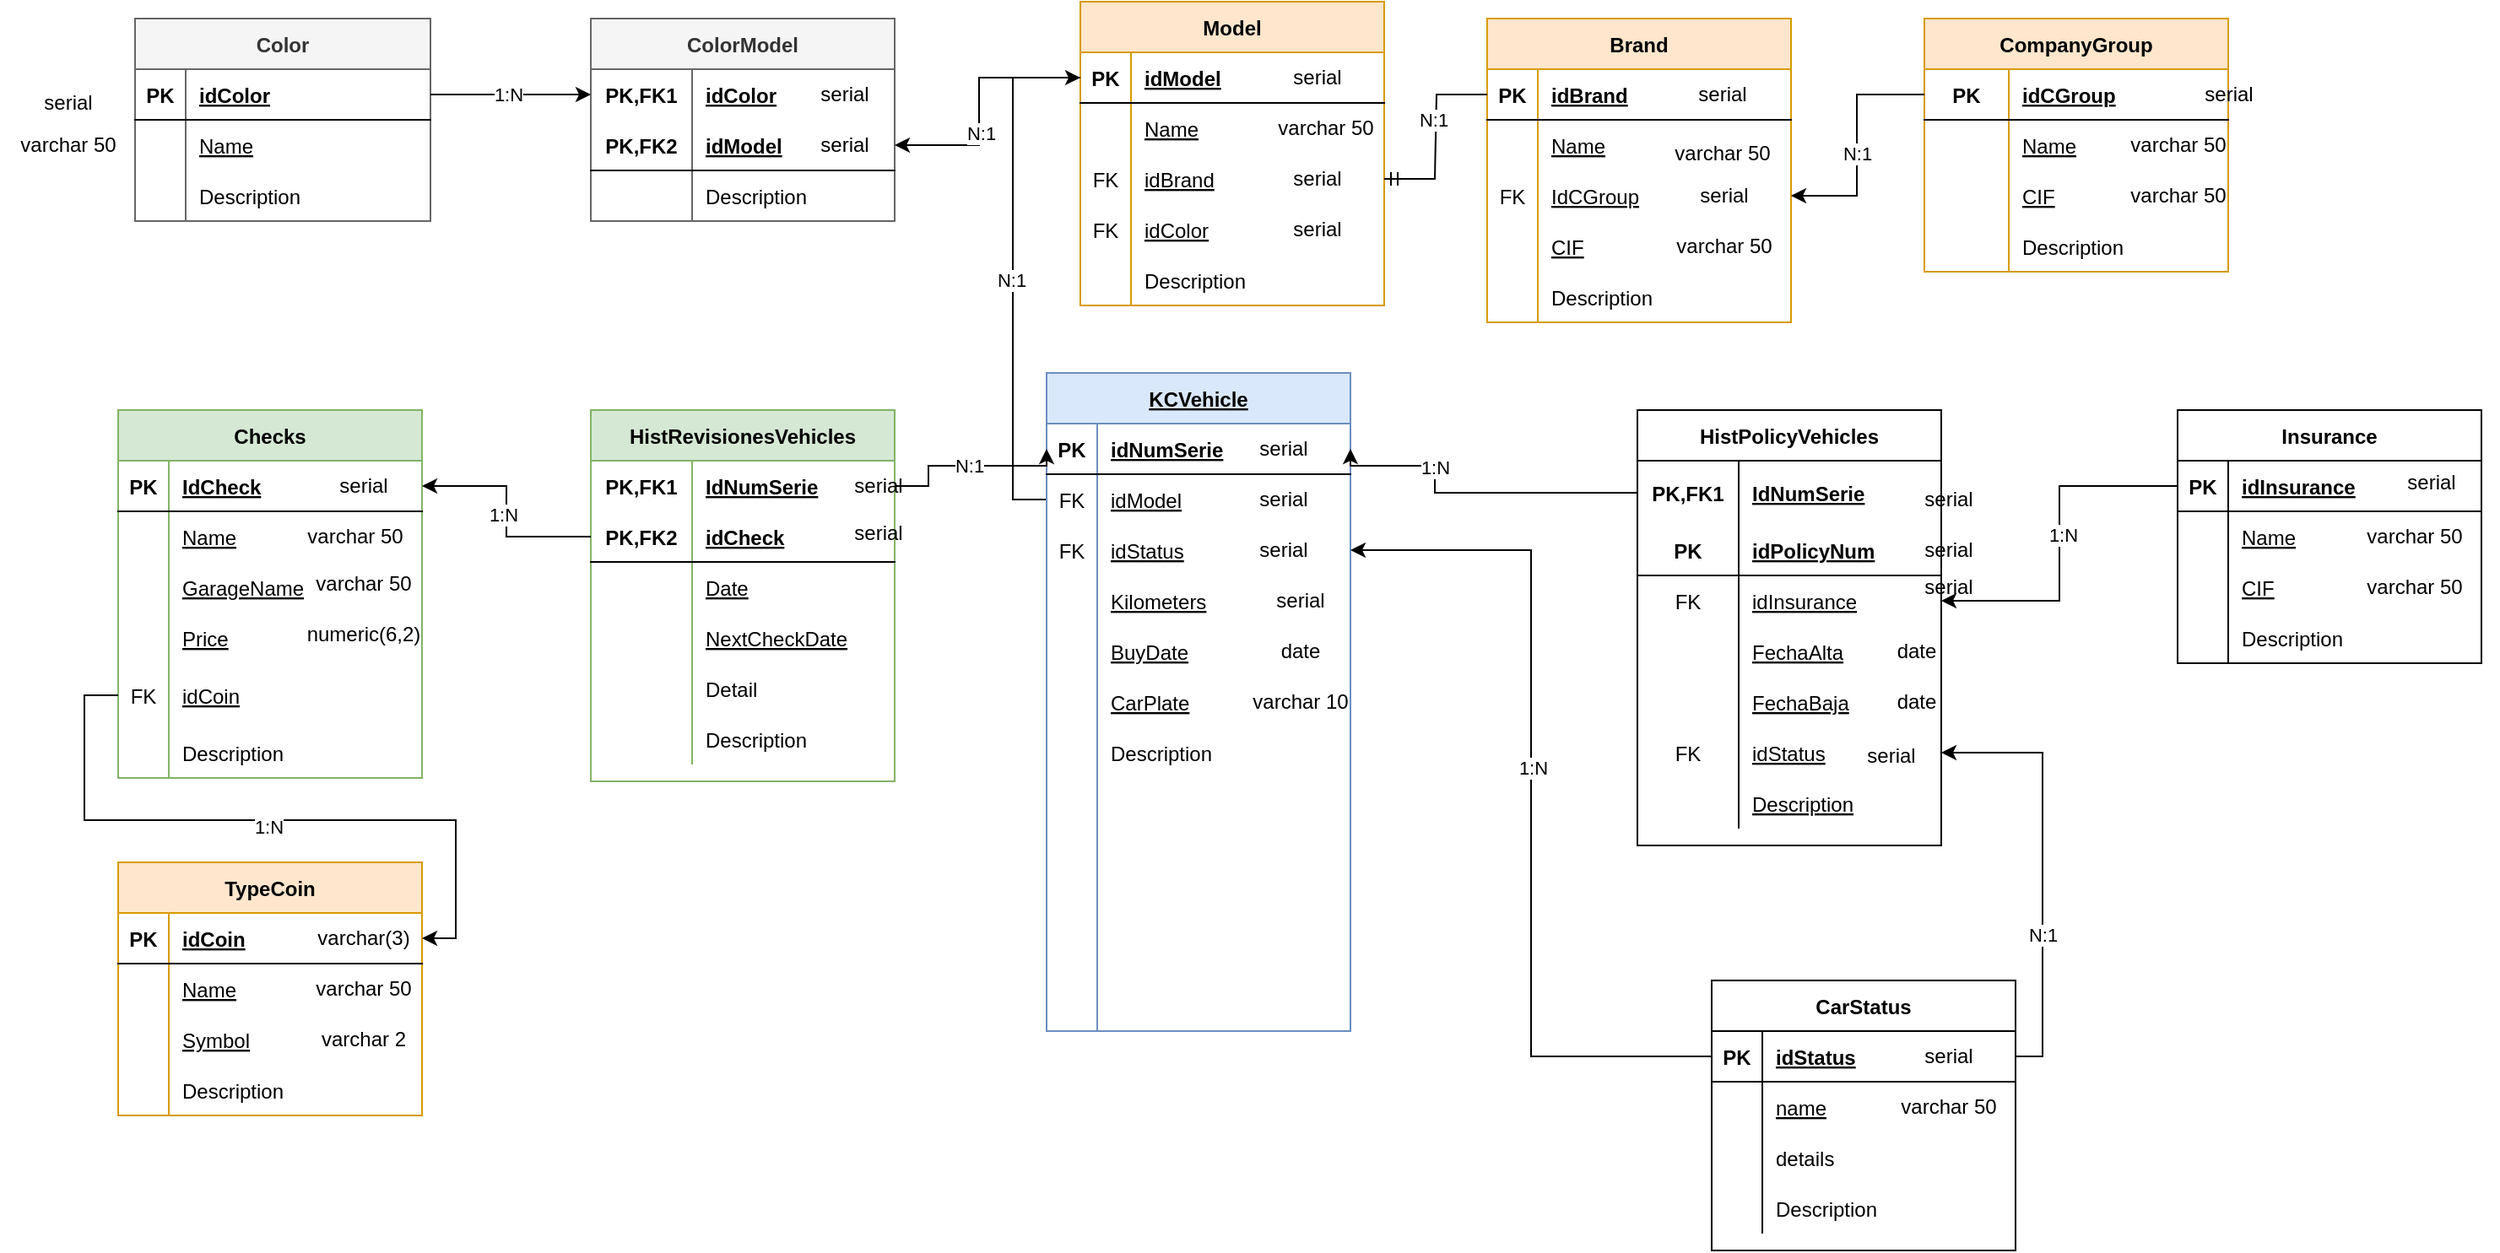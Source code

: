 <mxfile version="20.2.3" type="device"><diagram id="R2lEEEUBdFMjLlhIrx00" name="Page-1"><mxGraphModel dx="1624" dy="1658" grid="1" gridSize="10" guides="1" tooltips="1" connect="1" arrows="1" fold="1" page="1" pageScale="1" pageWidth="827" pageHeight="1169" math="0" shadow="0" extFonts="Permanent Marker^https://fonts.googleapis.com/css?family=Permanent+Marker"><root><mxCell id="0"/><mxCell id="1" parent="0"/><mxCell id="j3jUZto3zyTokBWZSK9C-14" value="CompanyGroup" style="shape=table;startSize=30;container=1;collapsible=1;childLayout=tableLayout;fixedRows=1;rowLines=0;fontStyle=1;align=center;resizeLast=1;fillColor=#ffe6cc;strokeColor=#d79b00;" parent="1" vertex="1"><mxGeometry x="450" y="-1040" width="180" height="150" as="geometry"/></mxCell><mxCell id="j3jUZto3zyTokBWZSK9C-15" value="" style="shape=tableRow;horizontal=0;startSize=0;swimlaneHead=0;swimlaneBody=0;fillColor=none;collapsible=0;dropTarget=0;points=[[0,0.5],[1,0.5]];portConstraint=eastwest;top=0;left=0;right=0;bottom=1;" parent="j3jUZto3zyTokBWZSK9C-14" vertex="1"><mxGeometry y="30" width="180" height="30" as="geometry"/></mxCell><mxCell id="j3jUZto3zyTokBWZSK9C-16" value="PK" style="shape=partialRectangle;connectable=0;fillColor=none;top=0;left=0;bottom=0;right=0;fontStyle=1;overflow=hidden;" parent="j3jUZto3zyTokBWZSK9C-15" vertex="1"><mxGeometry width="50" height="30" as="geometry"><mxRectangle width="50" height="30" as="alternateBounds"/></mxGeometry></mxCell><mxCell id="j3jUZto3zyTokBWZSK9C-17" value="idCGroup" style="shape=partialRectangle;connectable=0;fillColor=none;top=0;left=0;bottom=0;right=0;align=left;spacingLeft=6;fontStyle=5;overflow=hidden;" parent="j3jUZto3zyTokBWZSK9C-15" vertex="1"><mxGeometry x="50" width="130" height="30" as="geometry"><mxRectangle width="130" height="30" as="alternateBounds"/></mxGeometry></mxCell><mxCell id="j3jUZto3zyTokBWZSK9C-18" value="" style="shape=tableRow;horizontal=0;startSize=0;swimlaneHead=0;swimlaneBody=0;fillColor=none;collapsible=0;dropTarget=0;points=[[0,0.5],[1,0.5]];portConstraint=eastwest;top=0;left=0;right=0;bottom=0;" parent="j3jUZto3zyTokBWZSK9C-14" vertex="1"><mxGeometry y="60" width="180" height="30" as="geometry"/></mxCell><mxCell id="j3jUZto3zyTokBWZSK9C-19" value="" style="shape=partialRectangle;connectable=0;fillColor=none;top=0;left=0;bottom=0;right=0;editable=1;overflow=hidden;" parent="j3jUZto3zyTokBWZSK9C-18" vertex="1"><mxGeometry width="50" height="30" as="geometry"><mxRectangle width="50" height="30" as="alternateBounds"/></mxGeometry></mxCell><mxCell id="j3jUZto3zyTokBWZSK9C-20" value="Name" style="shape=partialRectangle;connectable=0;fillColor=none;top=0;left=0;bottom=0;right=0;align=left;spacingLeft=6;overflow=hidden;fontStyle=4" parent="j3jUZto3zyTokBWZSK9C-18" vertex="1"><mxGeometry x="50" width="130" height="30" as="geometry"><mxRectangle width="130" height="30" as="alternateBounds"/></mxGeometry></mxCell><mxCell id="j3jUZto3zyTokBWZSK9C-21" value="" style="shape=tableRow;horizontal=0;startSize=0;swimlaneHead=0;swimlaneBody=0;fillColor=none;collapsible=0;dropTarget=0;points=[[0,0.5],[1,0.5]];portConstraint=eastwest;top=0;left=0;right=0;bottom=0;" parent="j3jUZto3zyTokBWZSK9C-14" vertex="1"><mxGeometry y="90" width="180" height="30" as="geometry"/></mxCell><mxCell id="j3jUZto3zyTokBWZSK9C-22" value="" style="shape=partialRectangle;connectable=0;fillColor=none;top=0;left=0;bottom=0;right=0;editable=1;overflow=hidden;" parent="j3jUZto3zyTokBWZSK9C-21" vertex="1"><mxGeometry width="50" height="30" as="geometry"><mxRectangle width="50" height="30" as="alternateBounds"/></mxGeometry></mxCell><mxCell id="j3jUZto3zyTokBWZSK9C-23" value="CIF" style="shape=partialRectangle;connectable=0;fillColor=none;top=0;left=0;bottom=0;right=0;align=left;spacingLeft=6;overflow=hidden;fontStyle=4" parent="j3jUZto3zyTokBWZSK9C-21" vertex="1"><mxGeometry x="50" width="130" height="30" as="geometry"><mxRectangle width="130" height="30" as="alternateBounds"/></mxGeometry></mxCell><mxCell id="j3jUZto3zyTokBWZSK9C-24" value="" style="shape=tableRow;horizontal=0;startSize=0;swimlaneHead=0;swimlaneBody=0;fillColor=none;collapsible=0;dropTarget=0;points=[[0,0.5],[1,0.5]];portConstraint=eastwest;top=0;left=0;right=0;bottom=0;" parent="j3jUZto3zyTokBWZSK9C-14" vertex="1"><mxGeometry y="120" width="180" height="30" as="geometry"/></mxCell><mxCell id="j3jUZto3zyTokBWZSK9C-25" value="" style="shape=partialRectangle;connectable=0;fillColor=none;top=0;left=0;bottom=0;right=0;editable=1;overflow=hidden;" parent="j3jUZto3zyTokBWZSK9C-24" vertex="1"><mxGeometry width="50" height="30" as="geometry"><mxRectangle width="50" height="30" as="alternateBounds"/></mxGeometry></mxCell><mxCell id="j3jUZto3zyTokBWZSK9C-26" value="Description" style="shape=partialRectangle;connectable=0;fillColor=none;top=0;left=0;bottom=0;right=0;align=left;spacingLeft=6;overflow=hidden;" parent="j3jUZto3zyTokBWZSK9C-24" vertex="1"><mxGeometry x="50" width="130" height="30" as="geometry"><mxRectangle width="130" height="30" as="alternateBounds"/></mxGeometry></mxCell><mxCell id="j3jUZto3zyTokBWZSK9C-27" value="Brand" style="shape=table;startSize=30;container=1;collapsible=1;childLayout=tableLayout;fixedRows=1;rowLines=0;fontStyle=1;align=center;resizeLast=1;fillColor=#ffe6cc;strokeColor=#d79b00;" parent="1" vertex="1"><mxGeometry x="191" y="-1040" width="180" height="180" as="geometry"/></mxCell><mxCell id="j3jUZto3zyTokBWZSK9C-28" value="" style="shape=tableRow;horizontal=0;startSize=0;swimlaneHead=0;swimlaneBody=0;fillColor=none;collapsible=0;dropTarget=0;points=[[0,0.5],[1,0.5]];portConstraint=eastwest;top=0;left=0;right=0;bottom=1;" parent="j3jUZto3zyTokBWZSK9C-27" vertex="1"><mxGeometry y="30" width="180" height="30" as="geometry"/></mxCell><mxCell id="j3jUZto3zyTokBWZSK9C-29" value="PK" style="shape=partialRectangle;connectable=0;fillColor=none;top=0;left=0;bottom=0;right=0;fontStyle=1;overflow=hidden;" parent="j3jUZto3zyTokBWZSK9C-28" vertex="1"><mxGeometry width="30" height="30" as="geometry"><mxRectangle width="30" height="30" as="alternateBounds"/></mxGeometry></mxCell><mxCell id="j3jUZto3zyTokBWZSK9C-30" value="idBrand" style="shape=partialRectangle;connectable=0;fillColor=none;top=0;left=0;bottom=0;right=0;align=left;spacingLeft=6;fontStyle=5;overflow=hidden;" parent="j3jUZto3zyTokBWZSK9C-28" vertex="1"><mxGeometry x="30" width="150" height="30" as="geometry"><mxRectangle width="150" height="30" as="alternateBounds"/></mxGeometry></mxCell><mxCell id="j3jUZto3zyTokBWZSK9C-31" value="" style="shape=tableRow;horizontal=0;startSize=0;swimlaneHead=0;swimlaneBody=0;fillColor=none;collapsible=0;dropTarget=0;points=[[0,0.5],[1,0.5]];portConstraint=eastwest;top=0;left=0;right=0;bottom=0;" parent="j3jUZto3zyTokBWZSK9C-27" vertex="1"><mxGeometry y="60" width="180" height="30" as="geometry"/></mxCell><mxCell id="j3jUZto3zyTokBWZSK9C-32" value="" style="shape=partialRectangle;connectable=0;fillColor=none;top=0;left=0;bottom=0;right=0;editable=1;overflow=hidden;" parent="j3jUZto3zyTokBWZSK9C-31" vertex="1"><mxGeometry width="30" height="30" as="geometry"><mxRectangle width="30" height="30" as="alternateBounds"/></mxGeometry></mxCell><mxCell id="j3jUZto3zyTokBWZSK9C-33" value="Name" style="shape=partialRectangle;connectable=0;fillColor=none;top=0;left=0;bottom=0;right=0;align=left;spacingLeft=6;overflow=hidden;fontStyle=4" parent="j3jUZto3zyTokBWZSK9C-31" vertex="1"><mxGeometry x="30" width="150" height="30" as="geometry"><mxRectangle width="150" height="30" as="alternateBounds"/></mxGeometry></mxCell><mxCell id="j3jUZto3zyTokBWZSK9C-34" value="" style="shape=tableRow;horizontal=0;startSize=0;swimlaneHead=0;swimlaneBody=0;fillColor=none;collapsible=0;dropTarget=0;points=[[0,0.5],[1,0.5]];portConstraint=eastwest;top=0;left=0;right=0;bottom=0;" parent="j3jUZto3zyTokBWZSK9C-27" vertex="1"><mxGeometry y="90" width="180" height="30" as="geometry"/></mxCell><mxCell id="j3jUZto3zyTokBWZSK9C-35" value="FK" style="shape=partialRectangle;connectable=0;fillColor=none;top=0;left=0;bottom=0;right=0;editable=1;overflow=hidden;" parent="j3jUZto3zyTokBWZSK9C-34" vertex="1"><mxGeometry width="30" height="30" as="geometry"><mxRectangle width="30" height="30" as="alternateBounds"/></mxGeometry></mxCell><mxCell id="j3jUZto3zyTokBWZSK9C-36" value="IdCGroup" style="shape=partialRectangle;connectable=0;fillColor=none;top=0;left=0;bottom=0;right=0;align=left;spacingLeft=6;overflow=hidden;fontStyle=4" parent="j3jUZto3zyTokBWZSK9C-34" vertex="1"><mxGeometry x="30" width="150" height="30" as="geometry"><mxRectangle width="150" height="30" as="alternateBounds"/></mxGeometry></mxCell><mxCell id="j3jUZto3zyTokBWZSK9C-37" value="" style="shape=tableRow;horizontal=0;startSize=0;swimlaneHead=0;swimlaneBody=0;fillColor=none;collapsible=0;dropTarget=0;points=[[0,0.5],[1,0.5]];portConstraint=eastwest;top=0;left=0;right=0;bottom=0;" parent="j3jUZto3zyTokBWZSK9C-27" vertex="1"><mxGeometry y="120" width="180" height="30" as="geometry"/></mxCell><mxCell id="j3jUZto3zyTokBWZSK9C-38" value="" style="shape=partialRectangle;connectable=0;fillColor=none;top=0;left=0;bottom=0;right=0;editable=1;overflow=hidden;" parent="j3jUZto3zyTokBWZSK9C-37" vertex="1"><mxGeometry width="30" height="30" as="geometry"><mxRectangle width="30" height="30" as="alternateBounds"/></mxGeometry></mxCell><mxCell id="j3jUZto3zyTokBWZSK9C-39" value="CIF" style="shape=partialRectangle;connectable=0;fillColor=none;top=0;left=0;bottom=0;right=0;align=left;spacingLeft=6;overflow=hidden;fontStyle=4" parent="j3jUZto3zyTokBWZSK9C-37" vertex="1"><mxGeometry x="30" width="150" height="30" as="geometry"><mxRectangle width="150" height="30" as="alternateBounds"/></mxGeometry></mxCell><mxCell id="j3jUZto3zyTokBWZSK9C-257" value="" style="shape=tableRow;horizontal=0;startSize=0;swimlaneHead=0;swimlaneBody=0;fillColor=none;collapsible=0;dropTarget=0;points=[[0,0.5],[1,0.5]];portConstraint=eastwest;top=0;left=0;right=0;bottom=0;" parent="j3jUZto3zyTokBWZSK9C-27" vertex="1"><mxGeometry y="150" width="180" height="30" as="geometry"/></mxCell><mxCell id="j3jUZto3zyTokBWZSK9C-258" value="" style="shape=partialRectangle;connectable=0;fillColor=none;top=0;left=0;bottom=0;right=0;editable=1;overflow=hidden;" parent="j3jUZto3zyTokBWZSK9C-257" vertex="1"><mxGeometry width="30" height="30" as="geometry"><mxRectangle width="30" height="30" as="alternateBounds"/></mxGeometry></mxCell><mxCell id="j3jUZto3zyTokBWZSK9C-259" value="Description" style="shape=partialRectangle;connectable=0;fillColor=none;top=0;left=0;bottom=0;right=0;align=left;spacingLeft=6;overflow=hidden;" parent="j3jUZto3zyTokBWZSK9C-257" vertex="1"><mxGeometry x="30" width="150" height="30" as="geometry"><mxRectangle width="150" height="30" as="alternateBounds"/></mxGeometry></mxCell><mxCell id="j3jUZto3zyTokBWZSK9C-40" value="Model" style="shape=table;startSize=30;container=1;collapsible=1;childLayout=tableLayout;fixedRows=1;rowLines=0;fontStyle=1;align=center;resizeLast=1;fillColor=#ffe6cc;strokeColor=#d79b00;" parent="1" vertex="1"><mxGeometry x="-50" y="-1050" width="180" height="180" as="geometry"/></mxCell><mxCell id="j3jUZto3zyTokBWZSK9C-41" value="" style="shape=tableRow;horizontal=0;startSize=0;swimlaneHead=0;swimlaneBody=0;fillColor=none;collapsible=0;dropTarget=0;points=[[0,0.5],[1,0.5]];portConstraint=eastwest;top=0;left=0;right=0;bottom=1;" parent="j3jUZto3zyTokBWZSK9C-40" vertex="1"><mxGeometry y="30" width="180" height="30" as="geometry"/></mxCell><mxCell id="j3jUZto3zyTokBWZSK9C-42" value="PK" style="shape=partialRectangle;connectable=0;fillColor=none;top=0;left=0;bottom=0;right=0;fontStyle=1;overflow=hidden;" parent="j3jUZto3zyTokBWZSK9C-41" vertex="1"><mxGeometry width="30" height="30" as="geometry"><mxRectangle width="30" height="30" as="alternateBounds"/></mxGeometry></mxCell><mxCell id="j3jUZto3zyTokBWZSK9C-43" value="idModel" style="shape=partialRectangle;connectable=0;fillColor=none;top=0;left=0;bottom=0;right=0;align=left;spacingLeft=6;fontStyle=5;overflow=hidden;" parent="j3jUZto3zyTokBWZSK9C-41" vertex="1"><mxGeometry x="30" width="150" height="30" as="geometry"><mxRectangle width="150" height="30" as="alternateBounds"/></mxGeometry></mxCell><mxCell id="j3jUZto3zyTokBWZSK9C-44" value="" style="shape=tableRow;horizontal=0;startSize=0;swimlaneHead=0;swimlaneBody=0;fillColor=none;collapsible=0;dropTarget=0;points=[[0,0.5],[1,0.5]];portConstraint=eastwest;top=0;left=0;right=0;bottom=0;" parent="j3jUZto3zyTokBWZSK9C-40" vertex="1"><mxGeometry y="60" width="180" height="30" as="geometry"/></mxCell><mxCell id="j3jUZto3zyTokBWZSK9C-45" value="" style="shape=partialRectangle;connectable=0;fillColor=none;top=0;left=0;bottom=0;right=0;editable=1;overflow=hidden;" parent="j3jUZto3zyTokBWZSK9C-44" vertex="1"><mxGeometry width="30" height="30" as="geometry"><mxRectangle width="30" height="30" as="alternateBounds"/></mxGeometry></mxCell><mxCell id="j3jUZto3zyTokBWZSK9C-46" value="Name" style="shape=partialRectangle;connectable=0;fillColor=none;top=0;left=0;bottom=0;right=0;align=left;spacingLeft=6;overflow=hidden;fontStyle=4" parent="j3jUZto3zyTokBWZSK9C-44" vertex="1"><mxGeometry x="30" width="150" height="30" as="geometry"><mxRectangle width="150" height="30" as="alternateBounds"/></mxGeometry></mxCell><mxCell id="j3jUZto3zyTokBWZSK9C-47" value="" style="shape=tableRow;horizontal=0;startSize=0;swimlaneHead=0;swimlaneBody=0;fillColor=none;collapsible=0;dropTarget=0;points=[[0,0.5],[1,0.5]];portConstraint=eastwest;top=0;left=0;right=0;bottom=0;" parent="j3jUZto3zyTokBWZSK9C-40" vertex="1"><mxGeometry y="90" width="180" height="30" as="geometry"/></mxCell><mxCell id="j3jUZto3zyTokBWZSK9C-48" value="FK" style="shape=partialRectangle;connectable=0;fillColor=none;top=0;left=0;bottom=0;right=0;editable=1;overflow=hidden;" parent="j3jUZto3zyTokBWZSK9C-47" vertex="1"><mxGeometry width="30" height="30" as="geometry"><mxRectangle width="30" height="30" as="alternateBounds"/></mxGeometry></mxCell><mxCell id="j3jUZto3zyTokBWZSK9C-49" value="idBrand" style="shape=partialRectangle;connectable=0;fillColor=none;top=0;left=0;bottom=0;right=0;align=left;spacingLeft=6;overflow=hidden;fontStyle=4" parent="j3jUZto3zyTokBWZSK9C-47" vertex="1"><mxGeometry x="30" width="150" height="30" as="geometry"><mxRectangle width="150" height="30" as="alternateBounds"/></mxGeometry></mxCell><mxCell id="j3jUZto3zyTokBWZSK9C-50" value="" style="shape=tableRow;horizontal=0;startSize=0;swimlaneHead=0;swimlaneBody=0;fillColor=none;collapsible=0;dropTarget=0;points=[[0,0.5],[1,0.5]];portConstraint=eastwest;top=0;left=0;right=0;bottom=0;" parent="j3jUZto3zyTokBWZSK9C-40" vertex="1"><mxGeometry y="120" width="180" height="30" as="geometry"/></mxCell><mxCell id="j3jUZto3zyTokBWZSK9C-51" value="FK" style="shape=partialRectangle;connectable=0;fillColor=none;top=0;left=0;bottom=0;right=0;editable=1;overflow=hidden;" parent="j3jUZto3zyTokBWZSK9C-50" vertex="1"><mxGeometry width="30" height="30" as="geometry"><mxRectangle width="30" height="30" as="alternateBounds"/></mxGeometry></mxCell><mxCell id="j3jUZto3zyTokBWZSK9C-52" value="idColor" style="shape=partialRectangle;connectable=0;fillColor=none;top=0;left=0;bottom=0;right=0;align=left;spacingLeft=6;overflow=hidden;fontStyle=4" parent="j3jUZto3zyTokBWZSK9C-50" vertex="1"><mxGeometry x="30" width="150" height="30" as="geometry"><mxRectangle width="150" height="30" as="alternateBounds"/></mxGeometry></mxCell><mxCell id="j3jUZto3zyTokBWZSK9C-243" value="" style="shape=tableRow;horizontal=0;startSize=0;swimlaneHead=0;swimlaneBody=0;fillColor=none;collapsible=0;dropTarget=0;points=[[0,0.5],[1,0.5]];portConstraint=eastwest;top=0;left=0;right=0;bottom=0;" parent="j3jUZto3zyTokBWZSK9C-40" vertex="1"><mxGeometry y="150" width="180" height="30" as="geometry"/></mxCell><mxCell id="j3jUZto3zyTokBWZSK9C-244" value="" style="shape=partialRectangle;connectable=0;fillColor=none;top=0;left=0;bottom=0;right=0;editable=1;overflow=hidden;" parent="j3jUZto3zyTokBWZSK9C-243" vertex="1"><mxGeometry width="30" height="30" as="geometry"><mxRectangle width="30" height="30" as="alternateBounds"/></mxGeometry></mxCell><mxCell id="j3jUZto3zyTokBWZSK9C-245" value="Description" style="shape=partialRectangle;connectable=0;fillColor=none;top=0;left=0;bottom=0;right=0;align=left;spacingLeft=6;overflow=hidden;" parent="j3jUZto3zyTokBWZSK9C-243" vertex="1"><mxGeometry x="30" width="150" height="30" as="geometry"><mxRectangle width="150" height="30" as="alternateBounds"/></mxGeometry></mxCell><mxCell id="j3jUZto3zyTokBWZSK9C-53" value="Color" style="shape=table;startSize=30;container=1;collapsible=1;childLayout=tableLayout;fixedRows=1;rowLines=0;fontStyle=1;align=center;resizeLast=1;fillColor=#f5f5f5;fontColor=#333333;strokeColor=#666666;" parent="1" vertex="1"><mxGeometry x="-610" y="-1040" width="175" height="120" as="geometry"/></mxCell><mxCell id="j3jUZto3zyTokBWZSK9C-54" value="" style="shape=tableRow;horizontal=0;startSize=0;swimlaneHead=0;swimlaneBody=0;fillColor=none;collapsible=0;dropTarget=0;points=[[0,0.5],[1,0.5]];portConstraint=eastwest;top=0;left=0;right=0;bottom=1;" parent="j3jUZto3zyTokBWZSK9C-53" vertex="1"><mxGeometry y="30" width="175" height="30" as="geometry"/></mxCell><mxCell id="j3jUZto3zyTokBWZSK9C-55" value="PK" style="shape=partialRectangle;connectable=0;fillColor=none;top=0;left=0;bottom=0;right=0;fontStyle=1;overflow=hidden;" parent="j3jUZto3zyTokBWZSK9C-54" vertex="1"><mxGeometry width="30" height="30" as="geometry"><mxRectangle width="30" height="30" as="alternateBounds"/></mxGeometry></mxCell><mxCell id="j3jUZto3zyTokBWZSK9C-56" value="idColor" style="shape=partialRectangle;connectable=0;fillColor=none;top=0;left=0;bottom=0;right=0;align=left;spacingLeft=6;fontStyle=5;overflow=hidden;" parent="j3jUZto3zyTokBWZSK9C-54" vertex="1"><mxGeometry x="30" width="145" height="30" as="geometry"><mxRectangle width="145" height="30" as="alternateBounds"/></mxGeometry></mxCell><mxCell id="j3jUZto3zyTokBWZSK9C-57" value="" style="shape=tableRow;horizontal=0;startSize=0;swimlaneHead=0;swimlaneBody=0;fillColor=none;collapsible=0;dropTarget=0;points=[[0,0.5],[1,0.5]];portConstraint=eastwest;top=0;left=0;right=0;bottom=0;" parent="j3jUZto3zyTokBWZSK9C-53" vertex="1"><mxGeometry y="60" width="175" height="30" as="geometry"/></mxCell><mxCell id="j3jUZto3zyTokBWZSK9C-58" value="" style="shape=partialRectangle;connectable=0;fillColor=none;top=0;left=0;bottom=0;right=0;editable=1;overflow=hidden;" parent="j3jUZto3zyTokBWZSK9C-57" vertex="1"><mxGeometry width="30" height="30" as="geometry"><mxRectangle width="30" height="30" as="alternateBounds"/></mxGeometry></mxCell><mxCell id="j3jUZto3zyTokBWZSK9C-59" value="Name" style="shape=partialRectangle;connectable=0;fillColor=none;top=0;left=0;bottom=0;right=0;align=left;spacingLeft=6;overflow=hidden;fontStyle=4" parent="j3jUZto3zyTokBWZSK9C-57" vertex="1"><mxGeometry x="30" width="145" height="30" as="geometry"><mxRectangle width="145" height="30" as="alternateBounds"/></mxGeometry></mxCell><mxCell id="j3jUZto3zyTokBWZSK9C-63" value="" style="shape=tableRow;horizontal=0;startSize=0;swimlaneHead=0;swimlaneBody=0;fillColor=none;collapsible=0;dropTarget=0;points=[[0,0.5],[1,0.5]];portConstraint=eastwest;top=0;left=0;right=0;bottom=0;" parent="j3jUZto3zyTokBWZSK9C-53" vertex="1"><mxGeometry y="90" width="175" height="30" as="geometry"/></mxCell><mxCell id="j3jUZto3zyTokBWZSK9C-64" value="" style="shape=partialRectangle;connectable=0;fillColor=none;top=0;left=0;bottom=0;right=0;editable=1;overflow=hidden;" parent="j3jUZto3zyTokBWZSK9C-63" vertex="1"><mxGeometry width="30" height="30" as="geometry"><mxRectangle width="30" height="30" as="alternateBounds"/></mxGeometry></mxCell><mxCell id="j3jUZto3zyTokBWZSK9C-65" value="Description" style="shape=partialRectangle;connectable=0;fillColor=none;top=0;left=0;bottom=0;right=0;align=left;spacingLeft=6;overflow=hidden;" parent="j3jUZto3zyTokBWZSK9C-63" vertex="1"><mxGeometry x="30" width="145" height="30" as="geometry"><mxRectangle width="145" height="30" as="alternateBounds"/></mxGeometry></mxCell><mxCell id="j3jUZto3zyTokBWZSK9C-66" value="Insurance" style="shape=table;startSize=30;container=1;collapsible=1;childLayout=tableLayout;fixedRows=1;rowLines=0;fontStyle=1;align=center;resizeLast=1;" parent="1" vertex="1"><mxGeometry x="600" y="-808" width="180" height="150" as="geometry"/></mxCell><mxCell id="j3jUZto3zyTokBWZSK9C-67" value="" style="shape=tableRow;horizontal=0;startSize=0;swimlaneHead=0;swimlaneBody=0;fillColor=none;collapsible=0;dropTarget=0;points=[[0,0.5],[1,0.5]];portConstraint=eastwest;top=0;left=0;right=0;bottom=1;" parent="j3jUZto3zyTokBWZSK9C-66" vertex="1"><mxGeometry y="30" width="180" height="30" as="geometry"/></mxCell><mxCell id="j3jUZto3zyTokBWZSK9C-68" value="PK" style="shape=partialRectangle;connectable=0;fillColor=none;top=0;left=0;bottom=0;right=0;fontStyle=1;overflow=hidden;" parent="j3jUZto3zyTokBWZSK9C-67" vertex="1"><mxGeometry width="30" height="30" as="geometry"><mxRectangle width="30" height="30" as="alternateBounds"/></mxGeometry></mxCell><mxCell id="j3jUZto3zyTokBWZSK9C-69" value="idInsurance" style="shape=partialRectangle;connectable=0;fillColor=none;top=0;left=0;bottom=0;right=0;align=left;spacingLeft=6;fontStyle=5;overflow=hidden;" parent="j3jUZto3zyTokBWZSK9C-67" vertex="1"><mxGeometry x="30" width="150" height="30" as="geometry"><mxRectangle width="150" height="30" as="alternateBounds"/></mxGeometry></mxCell><mxCell id="j3jUZto3zyTokBWZSK9C-70" value="" style="shape=tableRow;horizontal=0;startSize=0;swimlaneHead=0;swimlaneBody=0;fillColor=none;collapsible=0;dropTarget=0;points=[[0,0.5],[1,0.5]];portConstraint=eastwest;top=0;left=0;right=0;bottom=0;" parent="j3jUZto3zyTokBWZSK9C-66" vertex="1"><mxGeometry y="60" width="180" height="30" as="geometry"/></mxCell><mxCell id="j3jUZto3zyTokBWZSK9C-71" value="" style="shape=partialRectangle;connectable=0;fillColor=none;top=0;left=0;bottom=0;right=0;editable=1;overflow=hidden;" parent="j3jUZto3zyTokBWZSK9C-70" vertex="1"><mxGeometry width="30" height="30" as="geometry"><mxRectangle width="30" height="30" as="alternateBounds"/></mxGeometry></mxCell><mxCell id="j3jUZto3zyTokBWZSK9C-72" value="Name" style="shape=partialRectangle;connectable=0;fillColor=none;top=0;left=0;bottom=0;right=0;align=left;spacingLeft=6;overflow=hidden;fontStyle=4" parent="j3jUZto3zyTokBWZSK9C-70" vertex="1"><mxGeometry x="30" width="150" height="30" as="geometry"><mxRectangle width="150" height="30" as="alternateBounds"/></mxGeometry></mxCell><mxCell id="j3jUZto3zyTokBWZSK9C-73" value="" style="shape=tableRow;horizontal=0;startSize=0;swimlaneHead=0;swimlaneBody=0;fillColor=none;collapsible=0;dropTarget=0;points=[[0,0.5],[1,0.5]];portConstraint=eastwest;top=0;left=0;right=0;bottom=0;" parent="j3jUZto3zyTokBWZSK9C-66" vertex="1"><mxGeometry y="90" width="180" height="30" as="geometry"/></mxCell><mxCell id="j3jUZto3zyTokBWZSK9C-74" value="" style="shape=partialRectangle;connectable=0;fillColor=none;top=0;left=0;bottom=0;right=0;editable=1;overflow=hidden;" parent="j3jUZto3zyTokBWZSK9C-73" vertex="1"><mxGeometry width="30" height="30" as="geometry"><mxRectangle width="30" height="30" as="alternateBounds"/></mxGeometry></mxCell><mxCell id="j3jUZto3zyTokBWZSK9C-75" value="CIF" style="shape=partialRectangle;connectable=0;fillColor=none;top=0;left=0;bottom=0;right=0;align=left;spacingLeft=6;overflow=hidden;fontStyle=4" parent="j3jUZto3zyTokBWZSK9C-73" vertex="1"><mxGeometry x="30" width="150" height="30" as="geometry"><mxRectangle width="150" height="30" as="alternateBounds"/></mxGeometry></mxCell><mxCell id="j3jUZto3zyTokBWZSK9C-76" value="" style="shape=tableRow;horizontal=0;startSize=0;swimlaneHead=0;swimlaneBody=0;fillColor=none;collapsible=0;dropTarget=0;points=[[0,0.5],[1,0.5]];portConstraint=eastwest;top=0;left=0;right=0;bottom=0;" parent="j3jUZto3zyTokBWZSK9C-66" vertex="1"><mxGeometry y="120" width="180" height="30" as="geometry"/></mxCell><mxCell id="j3jUZto3zyTokBWZSK9C-77" value="" style="shape=partialRectangle;connectable=0;fillColor=none;top=0;left=0;bottom=0;right=0;editable=1;overflow=hidden;" parent="j3jUZto3zyTokBWZSK9C-76" vertex="1"><mxGeometry width="30" height="30" as="geometry"><mxRectangle width="30" height="30" as="alternateBounds"/></mxGeometry></mxCell><mxCell id="j3jUZto3zyTokBWZSK9C-78" value="Description" style="shape=partialRectangle;connectable=0;fillColor=none;top=0;left=0;bottom=0;right=0;align=left;spacingLeft=6;overflow=hidden;" parent="j3jUZto3zyTokBWZSK9C-76" vertex="1"><mxGeometry x="30" width="150" height="30" as="geometry"><mxRectangle width="150" height="30" as="alternateBounds"/></mxGeometry></mxCell><mxCell id="j3jUZto3zyTokBWZSK9C-92" value="Checks" style="shape=table;startSize=30;container=1;collapsible=1;childLayout=tableLayout;fixedRows=1;rowLines=0;fontStyle=1;align=center;resizeLast=1;fillColor=#d5e8d4;strokeColor=#82b366;" parent="1" vertex="1"><mxGeometry x="-620" y="-808" width="180" height="218.0" as="geometry"/></mxCell><mxCell id="j3jUZto3zyTokBWZSK9C-93" value="" style="shape=tableRow;horizontal=0;startSize=0;swimlaneHead=0;swimlaneBody=0;fillColor=none;collapsible=0;dropTarget=0;points=[[0,0.5],[1,0.5]];portConstraint=eastwest;top=0;left=0;right=0;bottom=1;" parent="j3jUZto3zyTokBWZSK9C-92" vertex="1"><mxGeometry y="30" width="180" height="30" as="geometry"/></mxCell><mxCell id="j3jUZto3zyTokBWZSK9C-94" value="PK" style="shape=partialRectangle;connectable=0;fillColor=none;top=0;left=0;bottom=0;right=0;fontStyle=1;overflow=hidden;" parent="j3jUZto3zyTokBWZSK9C-93" vertex="1"><mxGeometry width="30" height="30" as="geometry"><mxRectangle width="30" height="30" as="alternateBounds"/></mxGeometry></mxCell><mxCell id="j3jUZto3zyTokBWZSK9C-95" value="IdCheck" style="shape=partialRectangle;connectable=0;fillColor=none;top=0;left=0;bottom=0;right=0;align=left;spacingLeft=6;fontStyle=5;overflow=hidden;" parent="j3jUZto3zyTokBWZSK9C-93" vertex="1"><mxGeometry x="30" width="150" height="30" as="geometry"><mxRectangle width="150" height="30" as="alternateBounds"/></mxGeometry></mxCell><mxCell id="j3jUZto3zyTokBWZSK9C-96" value="" style="shape=tableRow;horizontal=0;startSize=0;swimlaneHead=0;swimlaneBody=0;fillColor=none;collapsible=0;dropTarget=0;points=[[0,0.5],[1,0.5]];portConstraint=eastwest;top=0;left=0;right=0;bottom=0;" parent="j3jUZto3zyTokBWZSK9C-92" vertex="1"><mxGeometry y="60" width="180" height="30" as="geometry"/></mxCell><mxCell id="j3jUZto3zyTokBWZSK9C-97" value="" style="shape=partialRectangle;connectable=0;fillColor=none;top=0;left=0;bottom=0;right=0;editable=1;overflow=hidden;" parent="j3jUZto3zyTokBWZSK9C-96" vertex="1"><mxGeometry width="30" height="30" as="geometry"><mxRectangle width="30" height="30" as="alternateBounds"/></mxGeometry></mxCell><mxCell id="j3jUZto3zyTokBWZSK9C-98" value="Name" style="shape=partialRectangle;connectable=0;fillColor=none;top=0;left=0;bottom=0;right=0;align=left;spacingLeft=6;overflow=hidden;fontStyle=4" parent="j3jUZto3zyTokBWZSK9C-96" vertex="1"><mxGeometry x="30" width="150" height="30" as="geometry"><mxRectangle width="150" height="30" as="alternateBounds"/></mxGeometry></mxCell><mxCell id="j3jUZto3zyTokBWZSK9C-99" value="" style="shape=tableRow;horizontal=0;startSize=0;swimlaneHead=0;swimlaneBody=0;fillColor=none;collapsible=0;dropTarget=0;points=[[0,0.5],[1,0.5]];portConstraint=eastwest;top=0;left=0;right=0;bottom=0;" parent="j3jUZto3zyTokBWZSK9C-92" vertex="1"><mxGeometry y="90" width="180" height="30" as="geometry"/></mxCell><mxCell id="j3jUZto3zyTokBWZSK9C-100" value="" style="shape=partialRectangle;connectable=0;fillColor=none;top=0;left=0;bottom=0;right=0;editable=1;overflow=hidden;" parent="j3jUZto3zyTokBWZSK9C-99" vertex="1"><mxGeometry width="30" height="30" as="geometry"><mxRectangle width="30" height="30" as="alternateBounds"/></mxGeometry></mxCell><mxCell id="j3jUZto3zyTokBWZSK9C-101" value="GarageName" style="shape=partialRectangle;connectable=0;fillColor=none;top=0;left=0;bottom=0;right=0;align=left;spacingLeft=6;overflow=hidden;fontStyle=4" parent="j3jUZto3zyTokBWZSK9C-99" vertex="1"><mxGeometry x="30" width="150" height="30" as="geometry"><mxRectangle width="150" height="30" as="alternateBounds"/></mxGeometry></mxCell><mxCell id="j3jUZto3zyTokBWZSK9C-376" value="" style="shape=tableRow;horizontal=0;startSize=0;swimlaneHead=0;swimlaneBody=0;fillColor=none;collapsible=0;dropTarget=0;points=[[0,0.5],[1,0.5]];portConstraint=eastwest;top=0;left=0;right=0;bottom=0;" parent="j3jUZto3zyTokBWZSK9C-92" vertex="1"><mxGeometry y="120" width="180" height="30" as="geometry"/></mxCell><mxCell id="j3jUZto3zyTokBWZSK9C-377" value="" style="shape=partialRectangle;connectable=0;fillColor=none;top=0;left=0;bottom=0;right=0;editable=1;overflow=hidden;" parent="j3jUZto3zyTokBWZSK9C-376" vertex="1"><mxGeometry width="30" height="30" as="geometry"><mxRectangle width="30" height="30" as="alternateBounds"/></mxGeometry></mxCell><mxCell id="j3jUZto3zyTokBWZSK9C-378" value="Price" style="shape=partialRectangle;connectable=0;fillColor=none;top=0;left=0;bottom=0;right=0;align=left;spacingLeft=6;overflow=hidden;fontStyle=4" parent="j3jUZto3zyTokBWZSK9C-376" vertex="1"><mxGeometry x="30" width="150" height="30" as="geometry"><mxRectangle width="150" height="30" as="alternateBounds"/></mxGeometry></mxCell><mxCell id="j3jUZto3zyTokBWZSK9C-443" value="" style="shape=tableRow;horizontal=0;startSize=0;swimlaneHead=0;swimlaneBody=0;fillColor=none;collapsible=0;dropTarget=0;points=[[0,0.5],[1,0.5]];portConstraint=eastwest;top=0;left=0;right=0;bottom=0;" parent="j3jUZto3zyTokBWZSK9C-92" vertex="1"><mxGeometry y="150" width="180" height="38" as="geometry"/></mxCell><mxCell id="j3jUZto3zyTokBWZSK9C-444" value="FK" style="shape=partialRectangle;connectable=0;fillColor=none;top=0;left=0;bottom=0;right=0;editable=1;overflow=hidden;" parent="j3jUZto3zyTokBWZSK9C-443" vertex="1"><mxGeometry width="30" height="38" as="geometry"><mxRectangle width="30" height="38" as="alternateBounds"/></mxGeometry></mxCell><mxCell id="j3jUZto3zyTokBWZSK9C-445" value="idCoin" style="shape=partialRectangle;connectable=0;fillColor=none;top=0;left=0;bottom=0;right=0;align=left;spacingLeft=6;overflow=hidden;fontStyle=4" parent="j3jUZto3zyTokBWZSK9C-443" vertex="1"><mxGeometry x="30" width="150" height="38" as="geometry"><mxRectangle width="150" height="38" as="alternateBounds"/></mxGeometry></mxCell><mxCell id="j3jUZto3zyTokBWZSK9C-102" value="" style="shape=tableRow;horizontal=0;startSize=0;swimlaneHead=0;swimlaneBody=0;fillColor=none;collapsible=0;dropTarget=0;points=[[0,0.5],[1,0.5]];portConstraint=eastwest;top=0;left=0;right=0;bottom=0;" parent="j3jUZto3zyTokBWZSK9C-92" vertex="1"><mxGeometry y="188" width="180" height="30" as="geometry"/></mxCell><mxCell id="j3jUZto3zyTokBWZSK9C-103" value="" style="shape=partialRectangle;connectable=0;fillColor=none;top=0;left=0;bottom=0;right=0;editable=1;overflow=hidden;" parent="j3jUZto3zyTokBWZSK9C-102" vertex="1"><mxGeometry width="30" height="30" as="geometry"><mxRectangle width="30" height="30" as="alternateBounds"/></mxGeometry></mxCell><mxCell id="j3jUZto3zyTokBWZSK9C-104" value="Description" style="shape=partialRectangle;connectable=0;fillColor=none;top=0;left=0;bottom=0;right=0;align=left;spacingLeft=6;overflow=hidden;" parent="j3jUZto3zyTokBWZSK9C-102" vertex="1"><mxGeometry x="30" width="150" height="30" as="geometry"><mxRectangle width="150" height="30" as="alternateBounds"/></mxGeometry></mxCell><mxCell id="j3jUZto3zyTokBWZSK9C-125" value="TypeCoin" style="shape=table;startSize=30;container=1;collapsible=1;childLayout=tableLayout;fixedRows=1;rowLines=0;fontStyle=1;align=center;resizeLast=1;fillColor=#ffe6cc;strokeColor=#d79b00;" parent="1" vertex="1"><mxGeometry x="-620" y="-540" width="180" height="150" as="geometry"/></mxCell><mxCell id="j3jUZto3zyTokBWZSK9C-126" value="" style="shape=tableRow;horizontal=0;startSize=0;swimlaneHead=0;swimlaneBody=0;fillColor=none;collapsible=0;dropTarget=0;points=[[0,0.5],[1,0.5]];portConstraint=eastwest;top=0;left=0;right=0;bottom=1;" parent="j3jUZto3zyTokBWZSK9C-125" vertex="1"><mxGeometry y="30" width="180" height="30" as="geometry"/></mxCell><mxCell id="j3jUZto3zyTokBWZSK9C-127" value="PK" style="shape=partialRectangle;connectable=0;fillColor=none;top=0;left=0;bottom=0;right=0;fontStyle=1;overflow=hidden;" parent="j3jUZto3zyTokBWZSK9C-126" vertex="1"><mxGeometry width="30" height="30" as="geometry"><mxRectangle width="30" height="30" as="alternateBounds"/></mxGeometry></mxCell><mxCell id="j3jUZto3zyTokBWZSK9C-128" value="idCoin" style="shape=partialRectangle;connectable=0;fillColor=none;top=0;left=0;bottom=0;right=0;align=left;spacingLeft=6;fontStyle=5;overflow=hidden;" parent="j3jUZto3zyTokBWZSK9C-126" vertex="1"><mxGeometry x="30" width="150" height="30" as="geometry"><mxRectangle width="150" height="30" as="alternateBounds"/></mxGeometry></mxCell><mxCell id="j3jUZto3zyTokBWZSK9C-129" value="" style="shape=tableRow;horizontal=0;startSize=0;swimlaneHead=0;swimlaneBody=0;fillColor=none;collapsible=0;dropTarget=0;points=[[0,0.5],[1,0.5]];portConstraint=eastwest;top=0;left=0;right=0;bottom=0;" parent="j3jUZto3zyTokBWZSK9C-125" vertex="1"><mxGeometry y="60" width="180" height="30" as="geometry"/></mxCell><mxCell id="j3jUZto3zyTokBWZSK9C-130" value="" style="shape=partialRectangle;connectable=0;fillColor=none;top=0;left=0;bottom=0;right=0;editable=1;overflow=hidden;" parent="j3jUZto3zyTokBWZSK9C-129" vertex="1"><mxGeometry width="30" height="30" as="geometry"><mxRectangle width="30" height="30" as="alternateBounds"/></mxGeometry></mxCell><mxCell id="j3jUZto3zyTokBWZSK9C-131" value="Name" style="shape=partialRectangle;connectable=0;fillColor=none;top=0;left=0;bottom=0;right=0;align=left;spacingLeft=6;overflow=hidden;fontStyle=4" parent="j3jUZto3zyTokBWZSK9C-129" vertex="1"><mxGeometry x="30" width="150" height="30" as="geometry"><mxRectangle width="150" height="30" as="alternateBounds"/></mxGeometry></mxCell><mxCell id="j3jUZto3zyTokBWZSK9C-132" value="" style="shape=tableRow;horizontal=0;startSize=0;swimlaneHead=0;swimlaneBody=0;fillColor=none;collapsible=0;dropTarget=0;points=[[0,0.5],[1,0.5]];portConstraint=eastwest;top=0;left=0;right=0;bottom=0;" parent="j3jUZto3zyTokBWZSK9C-125" vertex="1"><mxGeometry y="90" width="180" height="30" as="geometry"/></mxCell><mxCell id="j3jUZto3zyTokBWZSK9C-133" value="" style="shape=partialRectangle;connectable=0;fillColor=none;top=0;left=0;bottom=0;right=0;editable=1;overflow=hidden;" parent="j3jUZto3zyTokBWZSK9C-132" vertex="1"><mxGeometry width="30" height="30" as="geometry"><mxRectangle width="30" height="30" as="alternateBounds"/></mxGeometry></mxCell><mxCell id="j3jUZto3zyTokBWZSK9C-134" value="Symbol" style="shape=partialRectangle;connectable=0;fillColor=none;top=0;left=0;bottom=0;right=0;align=left;spacingLeft=6;overflow=hidden;fontStyle=4" parent="j3jUZto3zyTokBWZSK9C-132" vertex="1"><mxGeometry x="30" width="150" height="30" as="geometry"><mxRectangle width="150" height="30" as="alternateBounds"/></mxGeometry></mxCell><mxCell id="j3jUZto3zyTokBWZSK9C-135" value="" style="shape=tableRow;horizontal=0;startSize=0;swimlaneHead=0;swimlaneBody=0;fillColor=none;collapsible=0;dropTarget=0;points=[[0,0.5],[1,0.5]];portConstraint=eastwest;top=0;left=0;right=0;bottom=0;" parent="j3jUZto3zyTokBWZSK9C-125" vertex="1"><mxGeometry y="120" width="180" height="30" as="geometry"/></mxCell><mxCell id="j3jUZto3zyTokBWZSK9C-136" value="" style="shape=partialRectangle;connectable=0;fillColor=none;top=0;left=0;bottom=0;right=0;editable=1;overflow=hidden;" parent="j3jUZto3zyTokBWZSK9C-135" vertex="1"><mxGeometry width="30" height="30" as="geometry"><mxRectangle width="30" height="30" as="alternateBounds"/></mxGeometry></mxCell><mxCell id="j3jUZto3zyTokBWZSK9C-137" value="Description" style="shape=partialRectangle;connectable=0;fillColor=none;top=0;left=0;bottom=0;right=0;align=left;spacingLeft=6;overflow=hidden;" parent="j3jUZto3zyTokBWZSK9C-135" vertex="1"><mxGeometry x="30" width="150" height="30" as="geometry"><mxRectangle width="150" height="30" as="alternateBounds"/></mxGeometry></mxCell><mxCell id="j3jUZto3zyTokBWZSK9C-246" value="N:1" style="edgeStyle=orthogonalEdgeStyle;rounded=0;orthogonalLoop=1;jettySize=auto;html=1;exitX=0;exitY=0.5;exitDx=0;exitDy=0;entryX=1;entryY=0.5;entryDx=0;entryDy=0;" parent="1" source="j3jUZto3zyTokBWZSK9C-15" target="j3jUZto3zyTokBWZSK9C-34" edge="1"><mxGeometry x="0.079" relative="1" as="geometry"><Array as="points"><mxPoint x="410" y="-995"/><mxPoint x="410" y="-935"/></Array><mxPoint as="offset"/></mxGeometry></mxCell><mxCell id="j3jUZto3zyTokBWZSK9C-271" value="" style="edgeStyle=entityRelationEdgeStyle;fontSize=12;html=1;endArrow=ERmandOne;rounded=0;exitX=0;exitY=0.5;exitDx=0;exitDy=0;entryX=1;entryY=0.5;entryDx=0;entryDy=0;" parent="1" source="j3jUZto3zyTokBWZSK9C-28" target="j3jUZto3zyTokBWZSK9C-47" edge="1"><mxGeometry width="100" height="100" relative="1" as="geometry"><mxPoint x="-20" y="-760" as="sourcePoint"/><mxPoint x="80" y="-860" as="targetPoint"/></mxGeometry></mxCell><mxCell id="j3jUZto3zyTokBWZSK9C-272" value="N:1" style="edgeLabel;html=1;align=center;verticalAlign=middle;resizable=0;points=[];" parent="j3jUZto3zyTokBWZSK9C-271" vertex="1" connectable="0"><mxGeometry x="-0.18" y="-2" relative="1" as="geometry"><mxPoint as="offset"/></mxGeometry></mxCell><mxCell id="j3jUZto3zyTokBWZSK9C-310" value="HistPolicyVehicles" style="shape=table;startSize=30;container=1;collapsible=1;childLayout=tableLayout;fixedRows=1;rowLines=0;fontStyle=1;align=center;resizeLast=1;" parent="1" vertex="1"><mxGeometry x="280" y="-808" width="180" height="258" as="geometry"/></mxCell><mxCell id="j3jUZto3zyTokBWZSK9C-311" value="" style="shape=tableRow;horizontal=0;startSize=0;swimlaneHead=0;swimlaneBody=0;fillColor=none;collapsible=0;dropTarget=0;points=[[0,0.5],[1,0.5]];portConstraint=eastwest;top=0;left=0;right=0;bottom=0;" parent="j3jUZto3zyTokBWZSK9C-310" vertex="1"><mxGeometry y="30" width="180" height="38" as="geometry"/></mxCell><mxCell id="j3jUZto3zyTokBWZSK9C-312" value="PK,FK1" style="shape=partialRectangle;connectable=0;fillColor=none;top=0;left=0;bottom=0;right=0;fontStyle=1;overflow=hidden;" parent="j3jUZto3zyTokBWZSK9C-311" vertex="1"><mxGeometry width="60" height="38" as="geometry"><mxRectangle width="60" height="38" as="alternateBounds"/></mxGeometry></mxCell><mxCell id="j3jUZto3zyTokBWZSK9C-313" value="IdNumSerie" style="shape=partialRectangle;connectable=0;fillColor=none;top=0;left=0;bottom=0;right=0;align=left;spacingLeft=6;fontStyle=5;overflow=hidden;" parent="j3jUZto3zyTokBWZSK9C-311" vertex="1"><mxGeometry x="60" width="120" height="38" as="geometry"><mxRectangle width="120" height="38" as="alternateBounds"/></mxGeometry></mxCell><mxCell id="j3jUZto3zyTokBWZSK9C-314" value="" style="shape=tableRow;horizontal=0;startSize=0;swimlaneHead=0;swimlaneBody=0;fillColor=none;collapsible=0;dropTarget=0;points=[[0,0.5],[1,0.5]];portConstraint=eastwest;top=0;left=0;right=0;bottom=1;" parent="j3jUZto3zyTokBWZSK9C-310" vertex="1"><mxGeometry y="68" width="180" height="30" as="geometry"/></mxCell><mxCell id="j3jUZto3zyTokBWZSK9C-315" value="PK" style="shape=partialRectangle;connectable=0;fillColor=none;top=0;left=0;bottom=0;right=0;fontStyle=1;overflow=hidden;" parent="j3jUZto3zyTokBWZSK9C-314" vertex="1"><mxGeometry width="60" height="30" as="geometry"><mxRectangle width="60" height="30" as="alternateBounds"/></mxGeometry></mxCell><mxCell id="j3jUZto3zyTokBWZSK9C-316" value="idPolicyNum" style="shape=partialRectangle;connectable=0;fillColor=none;top=0;left=0;bottom=0;right=0;align=left;spacingLeft=6;fontStyle=5;overflow=hidden;" parent="j3jUZto3zyTokBWZSK9C-314" vertex="1"><mxGeometry x="60" width="120" height="30" as="geometry"><mxRectangle width="120" height="30" as="alternateBounds"/></mxGeometry></mxCell><mxCell id="j3jUZto3zyTokBWZSK9C-422" value="" style="shape=tableRow;horizontal=0;startSize=0;swimlaneHead=0;swimlaneBody=0;fillColor=none;collapsible=0;dropTarget=0;points=[[0,0.5],[1,0.5]];portConstraint=eastwest;top=0;left=0;right=0;bottom=0;" parent="j3jUZto3zyTokBWZSK9C-310" vertex="1"><mxGeometry y="98" width="180" height="30" as="geometry"/></mxCell><mxCell id="j3jUZto3zyTokBWZSK9C-423" value="FK" style="shape=partialRectangle;connectable=0;fillColor=none;top=0;left=0;bottom=0;right=0;editable=1;overflow=hidden;" parent="j3jUZto3zyTokBWZSK9C-422" vertex="1"><mxGeometry width="60" height="30" as="geometry"><mxRectangle width="60" height="30" as="alternateBounds"/></mxGeometry></mxCell><mxCell id="j3jUZto3zyTokBWZSK9C-424" value="idInsurance" style="shape=partialRectangle;connectable=0;fillColor=none;top=0;left=0;bottom=0;right=0;align=left;spacingLeft=6;overflow=hidden;fontStyle=4" parent="j3jUZto3zyTokBWZSK9C-422" vertex="1"><mxGeometry x="60" width="120" height="30" as="geometry"><mxRectangle width="120" height="30" as="alternateBounds"/></mxGeometry></mxCell><mxCell id="j3jUZto3zyTokBWZSK9C-317" value="" style="shape=tableRow;horizontal=0;startSize=0;swimlaneHead=0;swimlaneBody=0;fillColor=none;collapsible=0;dropTarget=0;points=[[0,0.5],[1,0.5]];portConstraint=eastwest;top=0;left=0;right=0;bottom=0;" parent="j3jUZto3zyTokBWZSK9C-310" vertex="1"><mxGeometry y="128" width="180" height="30" as="geometry"/></mxCell><mxCell id="j3jUZto3zyTokBWZSK9C-318" value="" style="shape=partialRectangle;connectable=0;fillColor=none;top=0;left=0;bottom=0;right=0;editable=1;overflow=hidden;" parent="j3jUZto3zyTokBWZSK9C-317" vertex="1"><mxGeometry width="60" height="30" as="geometry"><mxRectangle width="60" height="30" as="alternateBounds"/></mxGeometry></mxCell><mxCell id="j3jUZto3zyTokBWZSK9C-319" value="FechaAlta" style="shape=partialRectangle;connectable=0;fillColor=none;top=0;left=0;bottom=0;right=0;align=left;spacingLeft=6;overflow=hidden;fontStyle=4" parent="j3jUZto3zyTokBWZSK9C-317" vertex="1"><mxGeometry x="60" width="120" height="30" as="geometry"><mxRectangle width="120" height="30" as="alternateBounds"/></mxGeometry></mxCell><mxCell id="j3jUZto3zyTokBWZSK9C-320" value="" style="shape=tableRow;horizontal=0;startSize=0;swimlaneHead=0;swimlaneBody=0;fillColor=none;collapsible=0;dropTarget=0;points=[[0,0.5],[1,0.5]];portConstraint=eastwest;top=0;left=0;right=0;bottom=0;" parent="j3jUZto3zyTokBWZSK9C-310" vertex="1"><mxGeometry y="158" width="180" height="30" as="geometry"/></mxCell><mxCell id="j3jUZto3zyTokBWZSK9C-321" value="" style="shape=partialRectangle;connectable=0;fillColor=none;top=0;left=0;bottom=0;right=0;editable=1;overflow=hidden;" parent="j3jUZto3zyTokBWZSK9C-320" vertex="1"><mxGeometry width="60" height="30" as="geometry"><mxRectangle width="60" height="30" as="alternateBounds"/></mxGeometry></mxCell><mxCell id="j3jUZto3zyTokBWZSK9C-322" value="FechaBaja" style="shape=partialRectangle;connectable=0;fillColor=none;top=0;left=0;bottom=0;right=0;align=left;spacingLeft=6;overflow=hidden;fontStyle=4" parent="j3jUZto3zyTokBWZSK9C-320" vertex="1"><mxGeometry x="60" width="120" height="30" as="geometry"><mxRectangle width="120" height="30" as="alternateBounds"/></mxGeometry></mxCell><mxCell id="j3jUZto3zyTokBWZSK9C-446" value="" style="shape=tableRow;horizontal=0;startSize=0;swimlaneHead=0;swimlaneBody=0;fillColor=none;collapsible=0;dropTarget=0;points=[[0,0.5],[1,0.5]];portConstraint=eastwest;top=0;left=0;right=0;bottom=0;" parent="j3jUZto3zyTokBWZSK9C-310" vertex="1"><mxGeometry y="188" width="180" height="30" as="geometry"/></mxCell><mxCell id="j3jUZto3zyTokBWZSK9C-447" value="FK" style="shape=partialRectangle;connectable=0;fillColor=none;top=0;left=0;bottom=0;right=0;editable=1;overflow=hidden;" parent="j3jUZto3zyTokBWZSK9C-446" vertex="1"><mxGeometry width="60" height="30" as="geometry"><mxRectangle width="60" height="30" as="alternateBounds"/></mxGeometry></mxCell><mxCell id="j3jUZto3zyTokBWZSK9C-448" value="idStatus" style="shape=partialRectangle;connectable=0;fillColor=none;top=0;left=0;bottom=0;right=0;align=left;spacingLeft=6;overflow=hidden;fontStyle=4" parent="j3jUZto3zyTokBWZSK9C-446" vertex="1"><mxGeometry x="60" width="120" height="30" as="geometry"><mxRectangle width="120" height="30" as="alternateBounds"/></mxGeometry></mxCell><mxCell id="j3jUZto3zyTokBWZSK9C-425" value="" style="shape=tableRow;horizontal=0;startSize=0;swimlaneHead=0;swimlaneBody=0;fillColor=none;collapsible=0;dropTarget=0;points=[[0,0.5],[1,0.5]];portConstraint=eastwest;top=0;left=0;right=0;bottom=0;" parent="j3jUZto3zyTokBWZSK9C-310" vertex="1"><mxGeometry y="218" width="180" height="30" as="geometry"/></mxCell><mxCell id="j3jUZto3zyTokBWZSK9C-426" value="" style="shape=partialRectangle;connectable=0;fillColor=none;top=0;left=0;bottom=0;right=0;editable=1;overflow=hidden;" parent="j3jUZto3zyTokBWZSK9C-425" vertex="1"><mxGeometry width="60" height="30" as="geometry"><mxRectangle width="60" height="30" as="alternateBounds"/></mxGeometry></mxCell><mxCell id="j3jUZto3zyTokBWZSK9C-427" value="Description" style="shape=partialRectangle;connectable=0;fillColor=none;top=0;left=0;bottom=0;right=0;align=left;spacingLeft=6;overflow=hidden;fontStyle=4" parent="j3jUZto3zyTokBWZSK9C-425" vertex="1"><mxGeometry x="60" width="120" height="30" as="geometry"><mxRectangle width="120" height="30" as="alternateBounds"/></mxGeometry></mxCell><mxCell id="j3jUZto3zyTokBWZSK9C-324" style="edgeStyle=orthogonalEdgeStyle;rounded=0;orthogonalLoop=1;jettySize=auto;html=1;exitX=0;exitY=0.5;exitDx=0;exitDy=0;entryX=0;entryY=0.5;entryDx=0;entryDy=0;" parent="1" source="j3jUZto3zyTokBWZSK9C-364" target="j3jUZto3zyTokBWZSK9C-41" edge="1"><mxGeometry relative="1" as="geometry"><mxPoint x="-100" y="-1110" as="targetPoint"/></mxGeometry></mxCell><mxCell id="j3jUZto3zyTokBWZSK9C-325" value="N:1" style="edgeLabel;html=1;align=center;verticalAlign=middle;resizable=0;points=[];" parent="j3jUZto3zyTokBWZSK9C-324" vertex="1" connectable="0"><mxGeometry x="-0.029" y="1" relative="1" as="geometry"><mxPoint as="offset"/></mxGeometry></mxCell><mxCell id="j3jUZto3zyTokBWZSK9C-326" value="ColorModel" style="shape=table;startSize=30;container=1;collapsible=1;childLayout=tableLayout;fixedRows=1;rowLines=0;fontStyle=1;align=center;resizeLast=1;fillColor=#f5f5f5;fontColor=#333333;strokeColor=#666666;" parent="1" vertex="1"><mxGeometry x="-340" y="-1040" width="180" height="120" as="geometry"/></mxCell><mxCell id="j3jUZto3zyTokBWZSK9C-327" value="" style="shape=tableRow;horizontal=0;startSize=0;swimlaneHead=0;swimlaneBody=0;fillColor=none;collapsible=0;dropTarget=0;points=[[0,0.5],[1,0.5]];portConstraint=eastwest;top=0;left=0;right=0;bottom=0;" parent="j3jUZto3zyTokBWZSK9C-326" vertex="1"><mxGeometry y="30" width="180" height="30" as="geometry"/></mxCell><mxCell id="j3jUZto3zyTokBWZSK9C-328" value="PK,FK1" style="shape=partialRectangle;connectable=0;fillColor=none;top=0;left=0;bottom=0;right=0;fontStyle=1;overflow=hidden;" parent="j3jUZto3zyTokBWZSK9C-327" vertex="1"><mxGeometry width="60" height="30" as="geometry"><mxRectangle width="60" height="30" as="alternateBounds"/></mxGeometry></mxCell><mxCell id="j3jUZto3zyTokBWZSK9C-329" value="idColor" style="shape=partialRectangle;connectable=0;fillColor=none;top=0;left=0;bottom=0;right=0;align=left;spacingLeft=6;fontStyle=5;overflow=hidden;" parent="j3jUZto3zyTokBWZSK9C-327" vertex="1"><mxGeometry x="60" width="120" height="30" as="geometry"><mxRectangle width="120" height="30" as="alternateBounds"/></mxGeometry></mxCell><mxCell id="j3jUZto3zyTokBWZSK9C-330" value="" style="shape=tableRow;horizontal=0;startSize=0;swimlaneHead=0;swimlaneBody=0;fillColor=none;collapsible=0;dropTarget=0;points=[[0,0.5],[1,0.5]];portConstraint=eastwest;top=0;left=0;right=0;bottom=1;" parent="j3jUZto3zyTokBWZSK9C-326" vertex="1"><mxGeometry y="60" width="180" height="30" as="geometry"/></mxCell><mxCell id="j3jUZto3zyTokBWZSK9C-331" value="PK,FK2" style="shape=partialRectangle;connectable=0;fillColor=none;top=0;left=0;bottom=0;right=0;fontStyle=1;overflow=hidden;" parent="j3jUZto3zyTokBWZSK9C-330" vertex="1"><mxGeometry width="60" height="30" as="geometry"><mxRectangle width="60" height="30" as="alternateBounds"/></mxGeometry></mxCell><mxCell id="j3jUZto3zyTokBWZSK9C-332" value="idModel" style="shape=partialRectangle;connectable=0;fillColor=none;top=0;left=0;bottom=0;right=0;align=left;spacingLeft=6;fontStyle=5;overflow=hidden;" parent="j3jUZto3zyTokBWZSK9C-330" vertex="1"><mxGeometry x="60" width="120" height="30" as="geometry"><mxRectangle width="120" height="30" as="alternateBounds"/></mxGeometry></mxCell><mxCell id="j3jUZto3zyTokBWZSK9C-333" value="" style="shape=tableRow;horizontal=0;startSize=0;swimlaneHead=0;swimlaneBody=0;fillColor=none;collapsible=0;dropTarget=0;points=[[0,0.5],[1,0.5]];portConstraint=eastwest;top=0;left=0;right=0;bottom=0;" parent="j3jUZto3zyTokBWZSK9C-326" vertex="1"><mxGeometry y="90" width="180" height="30" as="geometry"/></mxCell><mxCell id="j3jUZto3zyTokBWZSK9C-334" value="" style="shape=partialRectangle;connectable=0;fillColor=none;top=0;left=0;bottom=0;right=0;editable=1;overflow=hidden;" parent="j3jUZto3zyTokBWZSK9C-333" vertex="1"><mxGeometry width="60" height="30" as="geometry"><mxRectangle width="60" height="30" as="alternateBounds"/></mxGeometry></mxCell><mxCell id="j3jUZto3zyTokBWZSK9C-335" value="Description" style="shape=partialRectangle;connectable=0;fillColor=none;top=0;left=0;bottom=0;right=0;align=left;spacingLeft=6;overflow=hidden;" parent="j3jUZto3zyTokBWZSK9C-333" vertex="1"><mxGeometry x="60" width="120" height="30" as="geometry"><mxRectangle width="120" height="30" as="alternateBounds"/></mxGeometry></mxCell><mxCell id="j3jUZto3zyTokBWZSK9C-339" style="edgeStyle=orthogonalEdgeStyle;rounded=0;orthogonalLoop=1;jettySize=auto;html=1;exitX=1;exitY=0.5;exitDx=0;exitDy=0;" parent="1" source="j3jUZto3zyTokBWZSK9C-54" target="j3jUZto3zyTokBWZSK9C-327" edge="1"><mxGeometry relative="1" as="geometry"/></mxCell><mxCell id="j3jUZto3zyTokBWZSK9C-341" value="1:N" style="edgeLabel;html=1;align=center;verticalAlign=middle;resizable=0;points=[];" parent="j3jUZto3zyTokBWZSK9C-339" vertex="1" connectable="0"><mxGeometry x="-0.027" relative="1" as="geometry"><mxPoint as="offset"/></mxGeometry></mxCell><mxCell id="j3jUZto3zyTokBWZSK9C-340" style="edgeStyle=orthogonalEdgeStyle;rounded=0;orthogonalLoop=1;jettySize=auto;html=1;exitX=0;exitY=0.5;exitDx=0;exitDy=0;entryX=1;entryY=0.5;entryDx=0;entryDy=0;" parent="1" source="j3jUZto3zyTokBWZSK9C-41" target="j3jUZto3zyTokBWZSK9C-330" edge="1"><mxGeometry relative="1" as="geometry"><Array as="points"><mxPoint x="-110" y="-1005"/><mxPoint x="-110" y="-965"/></Array><mxPoint x="-130" y="-960" as="targetPoint"/></mxGeometry></mxCell><mxCell id="j3jUZto3zyTokBWZSK9C-342" value="N:1" style="edgeLabel;html=1;align=center;verticalAlign=middle;resizable=0;points=[];" parent="j3jUZto3zyTokBWZSK9C-340" vertex="1" connectable="0"><mxGeometry x="0.23" y="1" relative="1" as="geometry"><mxPoint as="offset"/></mxGeometry></mxCell><mxCell id="j3jUZto3zyTokBWZSK9C-343" value="HistRevisionesVehicles" style="shape=table;startSize=30;container=1;collapsible=1;childLayout=tableLayout;fixedRows=1;rowLines=0;fontStyle=1;align=center;resizeLast=1;fillColor=#d5e8d4;strokeColor=#82b366;" parent="1" vertex="1"><mxGeometry x="-340" y="-808" width="180" height="220" as="geometry"/></mxCell><mxCell id="j3jUZto3zyTokBWZSK9C-344" value="" style="shape=tableRow;horizontal=0;startSize=0;swimlaneHead=0;swimlaneBody=0;fillColor=none;collapsible=0;dropTarget=0;points=[[0,0.5],[1,0.5]];portConstraint=eastwest;top=0;left=0;right=0;bottom=0;" parent="j3jUZto3zyTokBWZSK9C-343" vertex="1"><mxGeometry y="30" width="180" height="30" as="geometry"/></mxCell><mxCell id="j3jUZto3zyTokBWZSK9C-345" value="PK,FK1" style="shape=partialRectangle;connectable=0;fillColor=none;top=0;left=0;bottom=0;right=0;fontStyle=1;overflow=hidden;" parent="j3jUZto3zyTokBWZSK9C-344" vertex="1"><mxGeometry width="60" height="30" as="geometry"><mxRectangle width="60" height="30" as="alternateBounds"/></mxGeometry></mxCell><mxCell id="j3jUZto3zyTokBWZSK9C-346" value="IdNumSerie" style="shape=partialRectangle;connectable=0;fillColor=none;top=0;left=0;bottom=0;right=0;align=left;spacingLeft=6;fontStyle=5;overflow=hidden;" parent="j3jUZto3zyTokBWZSK9C-344" vertex="1"><mxGeometry x="60" width="120" height="30" as="geometry"><mxRectangle width="120" height="30" as="alternateBounds"/></mxGeometry></mxCell><mxCell id="j3jUZto3zyTokBWZSK9C-347" value="" style="shape=tableRow;horizontal=0;startSize=0;swimlaneHead=0;swimlaneBody=0;fillColor=none;collapsible=0;dropTarget=0;points=[[0,0.5],[1,0.5]];portConstraint=eastwest;top=0;left=0;right=0;bottom=1;" parent="j3jUZto3zyTokBWZSK9C-343" vertex="1"><mxGeometry y="60" width="180" height="30" as="geometry"/></mxCell><mxCell id="j3jUZto3zyTokBWZSK9C-348" value="PK,FK2" style="shape=partialRectangle;connectable=0;fillColor=none;top=0;left=0;bottom=0;right=0;fontStyle=1;overflow=hidden;" parent="j3jUZto3zyTokBWZSK9C-347" vertex="1"><mxGeometry width="60" height="30" as="geometry"><mxRectangle width="60" height="30" as="alternateBounds"/></mxGeometry></mxCell><mxCell id="j3jUZto3zyTokBWZSK9C-349" value="idCheck" style="shape=partialRectangle;connectable=0;fillColor=none;top=0;left=0;bottom=0;right=0;align=left;spacingLeft=6;fontStyle=5;overflow=hidden;" parent="j3jUZto3zyTokBWZSK9C-347" vertex="1"><mxGeometry x="60" width="120" height="30" as="geometry"><mxRectangle width="120" height="30" as="alternateBounds"/></mxGeometry></mxCell><mxCell id="j3jUZto3zyTokBWZSK9C-350" value="" style="shape=tableRow;horizontal=0;startSize=0;swimlaneHead=0;swimlaneBody=0;fillColor=none;collapsible=0;dropTarget=0;points=[[0,0.5],[1,0.5]];portConstraint=eastwest;top=0;left=0;right=0;bottom=0;" parent="j3jUZto3zyTokBWZSK9C-343" vertex="1"><mxGeometry y="90" width="180" height="30" as="geometry"/></mxCell><mxCell id="j3jUZto3zyTokBWZSK9C-351" value="" style="shape=partialRectangle;connectable=0;fillColor=none;top=0;left=0;bottom=0;right=0;editable=1;overflow=hidden;" parent="j3jUZto3zyTokBWZSK9C-350" vertex="1"><mxGeometry width="60" height="30" as="geometry"><mxRectangle width="60" height="30" as="alternateBounds"/></mxGeometry></mxCell><mxCell id="j3jUZto3zyTokBWZSK9C-352" value="Date" style="shape=partialRectangle;connectable=0;fillColor=none;top=0;left=0;bottom=0;right=0;align=left;spacingLeft=6;overflow=hidden;fontStyle=4" parent="j3jUZto3zyTokBWZSK9C-350" vertex="1"><mxGeometry x="60" width="120" height="30" as="geometry"><mxRectangle width="120" height="30" as="alternateBounds"/></mxGeometry></mxCell><mxCell id="j3jUZto3zyTokBWZSK9C-353" value="" style="shape=tableRow;horizontal=0;startSize=0;swimlaneHead=0;swimlaneBody=0;fillColor=none;collapsible=0;dropTarget=0;points=[[0,0.5],[1,0.5]];portConstraint=eastwest;top=0;left=0;right=0;bottom=0;" parent="j3jUZto3zyTokBWZSK9C-343" vertex="1"><mxGeometry y="120" width="180" height="30" as="geometry"/></mxCell><mxCell id="j3jUZto3zyTokBWZSK9C-354" value="" style="shape=partialRectangle;connectable=0;fillColor=none;top=0;left=0;bottom=0;right=0;editable=1;overflow=hidden;" parent="j3jUZto3zyTokBWZSK9C-353" vertex="1"><mxGeometry width="60" height="30" as="geometry"><mxRectangle width="60" height="30" as="alternateBounds"/></mxGeometry></mxCell><mxCell id="j3jUZto3zyTokBWZSK9C-355" value="NextCheckDate" style="shape=partialRectangle;connectable=0;fillColor=none;top=0;left=0;bottom=0;right=0;align=left;spacingLeft=6;overflow=hidden;fontStyle=4" parent="j3jUZto3zyTokBWZSK9C-353" vertex="1"><mxGeometry x="60" width="120" height="30" as="geometry"><mxRectangle width="120" height="30" as="alternateBounds"/></mxGeometry></mxCell><mxCell id="j3jUZto3zyTokBWZSK9C-356" value="" style="shape=tableRow;horizontal=0;startSize=0;swimlaneHead=0;swimlaneBody=0;fillColor=none;collapsible=0;dropTarget=0;points=[[0,0.5],[1,0.5]];portConstraint=eastwest;top=0;left=0;right=0;bottom=0;" parent="j3jUZto3zyTokBWZSK9C-343" vertex="1"><mxGeometry y="150" width="180" height="30" as="geometry"/></mxCell><mxCell id="j3jUZto3zyTokBWZSK9C-357" value="" style="shape=partialRectangle;connectable=0;fillColor=none;top=0;left=0;bottom=0;right=0;editable=1;overflow=hidden;" parent="j3jUZto3zyTokBWZSK9C-356" vertex="1"><mxGeometry width="60" height="30" as="geometry"><mxRectangle width="60" height="30" as="alternateBounds"/></mxGeometry></mxCell><mxCell id="j3jUZto3zyTokBWZSK9C-358" value="Detail" style="shape=partialRectangle;connectable=0;fillColor=none;top=0;left=0;bottom=0;right=0;align=left;spacingLeft=6;overflow=hidden;" parent="j3jUZto3zyTokBWZSK9C-356" vertex="1"><mxGeometry x="60" width="120" height="30" as="geometry"><mxRectangle width="120" height="30" as="alternateBounds"/></mxGeometry></mxCell><mxCell id="j3jUZto3zyTokBWZSK9C-373" value="" style="shape=tableRow;horizontal=0;startSize=0;swimlaneHead=0;swimlaneBody=0;fillColor=none;collapsible=0;dropTarget=0;points=[[0,0.5],[1,0.5]];portConstraint=eastwest;top=0;left=0;right=0;bottom=0;" parent="j3jUZto3zyTokBWZSK9C-343" vertex="1"><mxGeometry y="180" width="180" height="30" as="geometry"/></mxCell><mxCell id="j3jUZto3zyTokBWZSK9C-374" value="" style="shape=partialRectangle;connectable=0;fillColor=none;top=0;left=0;bottom=0;right=0;editable=1;overflow=hidden;" parent="j3jUZto3zyTokBWZSK9C-373" vertex="1"><mxGeometry width="60" height="30" as="geometry"><mxRectangle width="60" height="30" as="alternateBounds"/></mxGeometry></mxCell><mxCell id="j3jUZto3zyTokBWZSK9C-375" value="Description" style="shape=partialRectangle;connectable=0;fillColor=none;top=0;left=0;bottom=0;right=0;align=left;spacingLeft=6;overflow=hidden;" parent="j3jUZto3zyTokBWZSK9C-373" vertex="1"><mxGeometry x="60" width="120" height="30" as="geometry"><mxRectangle width="120" height="30" as="alternateBounds"/></mxGeometry></mxCell><mxCell id="j3jUZto3zyTokBWZSK9C-360" value="KCVehicle" style="shape=table;startSize=30;container=1;collapsible=1;childLayout=tableLayout;fixedRows=1;rowLines=0;fontStyle=5;align=center;resizeLast=1;fillColor=#dae8fc;strokeColor=#6c8ebf;" parent="1" vertex="1"><mxGeometry x="-70" y="-830" width="180" height="390" as="geometry"/></mxCell><mxCell id="j3jUZto3zyTokBWZSK9C-361" value="" style="shape=tableRow;horizontal=0;startSize=0;swimlaneHead=0;swimlaneBody=0;fillColor=none;collapsible=0;dropTarget=0;points=[[0,0.5],[1,0.5]];portConstraint=eastwest;top=0;left=0;right=0;bottom=1;" parent="j3jUZto3zyTokBWZSK9C-360" vertex="1"><mxGeometry y="30" width="180" height="30" as="geometry"/></mxCell><mxCell id="j3jUZto3zyTokBWZSK9C-362" value="PK" style="shape=partialRectangle;connectable=0;fillColor=none;top=0;left=0;bottom=0;right=0;fontStyle=1;overflow=hidden;" parent="j3jUZto3zyTokBWZSK9C-361" vertex="1"><mxGeometry width="30" height="30" as="geometry"><mxRectangle width="30" height="30" as="alternateBounds"/></mxGeometry></mxCell><mxCell id="j3jUZto3zyTokBWZSK9C-363" value="idNumSerie" style="shape=partialRectangle;connectable=0;fillColor=none;top=0;left=0;bottom=0;right=0;align=left;spacingLeft=6;fontStyle=5;overflow=hidden;" parent="j3jUZto3zyTokBWZSK9C-361" vertex="1"><mxGeometry x="30" width="150" height="30" as="geometry"><mxRectangle width="150" height="30" as="alternateBounds"/></mxGeometry></mxCell><mxCell id="j3jUZto3zyTokBWZSK9C-364" value="" style="shape=tableRow;horizontal=0;startSize=0;swimlaneHead=0;swimlaneBody=0;fillColor=none;collapsible=0;dropTarget=0;points=[[0,0.5],[1,0.5]];portConstraint=eastwest;top=0;left=0;right=0;bottom=0;" parent="j3jUZto3zyTokBWZSK9C-360" vertex="1"><mxGeometry y="60" width="180" height="30" as="geometry"/></mxCell><mxCell id="j3jUZto3zyTokBWZSK9C-365" value="FK" style="shape=partialRectangle;connectable=0;fillColor=none;top=0;left=0;bottom=0;right=0;editable=1;overflow=hidden;" parent="j3jUZto3zyTokBWZSK9C-364" vertex="1"><mxGeometry width="30" height="30" as="geometry"><mxRectangle width="30" height="30" as="alternateBounds"/></mxGeometry></mxCell><mxCell id="j3jUZto3zyTokBWZSK9C-366" value="idModel" style="shape=partialRectangle;connectable=0;fillColor=none;top=0;left=0;bottom=0;right=0;align=left;spacingLeft=6;overflow=hidden;fontStyle=4" parent="j3jUZto3zyTokBWZSK9C-364" vertex="1"><mxGeometry x="30" width="150" height="30" as="geometry"><mxRectangle width="150" height="30" as="alternateBounds"/></mxGeometry></mxCell><mxCell id="j3jUZto3zyTokBWZSK9C-367" value="" style="shape=tableRow;horizontal=0;startSize=0;swimlaneHead=0;swimlaneBody=0;fillColor=none;collapsible=0;dropTarget=0;points=[[0,0.5],[1,0.5]];portConstraint=eastwest;top=0;left=0;right=0;bottom=0;" parent="j3jUZto3zyTokBWZSK9C-360" vertex="1"><mxGeometry y="90" width="180" height="30" as="geometry"/></mxCell><mxCell id="j3jUZto3zyTokBWZSK9C-368" value="FK" style="shape=partialRectangle;connectable=0;fillColor=none;top=0;left=0;bottom=0;right=0;editable=1;overflow=hidden;" parent="j3jUZto3zyTokBWZSK9C-367" vertex="1"><mxGeometry width="30" height="30" as="geometry"><mxRectangle width="30" height="30" as="alternateBounds"/></mxGeometry></mxCell><mxCell id="j3jUZto3zyTokBWZSK9C-369" value="idStatus" style="shape=partialRectangle;connectable=0;fillColor=none;top=0;left=0;bottom=0;right=0;align=left;spacingLeft=6;overflow=hidden;fontStyle=4" parent="j3jUZto3zyTokBWZSK9C-367" vertex="1"><mxGeometry x="30" width="150" height="30" as="geometry"><mxRectangle width="150" height="30" as="alternateBounds"/></mxGeometry></mxCell><mxCell id="j3jUZto3zyTokBWZSK9C-416" value="" style="shape=tableRow;horizontal=0;startSize=0;swimlaneHead=0;swimlaneBody=0;fillColor=none;collapsible=0;dropTarget=0;points=[[0,0.5],[1,0.5]];portConstraint=eastwest;top=0;left=0;right=0;bottom=0;" parent="j3jUZto3zyTokBWZSK9C-360" vertex="1"><mxGeometry y="120" width="180" height="30" as="geometry"/></mxCell><mxCell id="j3jUZto3zyTokBWZSK9C-417" value="" style="shape=partialRectangle;connectable=0;fillColor=none;top=0;left=0;bottom=0;right=0;editable=1;overflow=hidden;" parent="j3jUZto3zyTokBWZSK9C-416" vertex="1"><mxGeometry width="30" height="30" as="geometry"><mxRectangle width="30" height="30" as="alternateBounds"/></mxGeometry></mxCell><mxCell id="j3jUZto3zyTokBWZSK9C-418" value="Kilometers" style="shape=partialRectangle;connectable=0;fillColor=none;top=0;left=0;bottom=0;right=0;align=left;spacingLeft=6;overflow=hidden;fontStyle=4" parent="j3jUZto3zyTokBWZSK9C-416" vertex="1"><mxGeometry x="30" width="150" height="30" as="geometry"><mxRectangle width="150" height="30" as="alternateBounds"/></mxGeometry></mxCell><mxCell id="j3jUZto3zyTokBWZSK9C-413" value="" style="shape=tableRow;horizontal=0;startSize=0;swimlaneHead=0;swimlaneBody=0;fillColor=none;collapsible=0;dropTarget=0;points=[[0,0.5],[1,0.5]];portConstraint=eastwest;top=0;left=0;right=0;bottom=0;" parent="j3jUZto3zyTokBWZSK9C-360" vertex="1"><mxGeometry y="150" width="180" height="30" as="geometry"/></mxCell><mxCell id="j3jUZto3zyTokBWZSK9C-414" value="" style="shape=partialRectangle;connectable=0;fillColor=none;top=0;left=0;bottom=0;right=0;editable=1;overflow=hidden;" parent="j3jUZto3zyTokBWZSK9C-413" vertex="1"><mxGeometry width="30" height="30" as="geometry"><mxRectangle width="30" height="30" as="alternateBounds"/></mxGeometry></mxCell><mxCell id="j3jUZto3zyTokBWZSK9C-415" value="BuyDate" style="shape=partialRectangle;connectable=0;fillColor=none;top=0;left=0;bottom=0;right=0;align=left;spacingLeft=6;overflow=hidden;fontStyle=4" parent="j3jUZto3zyTokBWZSK9C-413" vertex="1"><mxGeometry x="30" width="150" height="30" as="geometry"><mxRectangle width="150" height="30" as="alternateBounds"/></mxGeometry></mxCell><mxCell id="j3jUZto3zyTokBWZSK9C-410" value="" style="shape=tableRow;horizontal=0;startSize=0;swimlaneHead=0;swimlaneBody=0;fillColor=none;collapsible=0;dropTarget=0;points=[[0,0.5],[1,0.5]];portConstraint=eastwest;top=0;left=0;right=0;bottom=0;" parent="j3jUZto3zyTokBWZSK9C-360" vertex="1"><mxGeometry y="180" width="180" height="30" as="geometry"/></mxCell><mxCell id="j3jUZto3zyTokBWZSK9C-411" value="" style="shape=partialRectangle;connectable=0;fillColor=none;top=0;left=0;bottom=0;right=0;editable=1;overflow=hidden;" parent="j3jUZto3zyTokBWZSK9C-410" vertex="1"><mxGeometry width="30" height="30" as="geometry"><mxRectangle width="30" height="30" as="alternateBounds"/></mxGeometry></mxCell><mxCell id="j3jUZto3zyTokBWZSK9C-412" value="CarPlate" style="shape=partialRectangle;connectable=0;fillColor=none;top=0;left=0;bottom=0;right=0;align=left;spacingLeft=6;overflow=hidden;fontStyle=4" parent="j3jUZto3zyTokBWZSK9C-410" vertex="1"><mxGeometry x="30" width="150" height="30" as="geometry"><mxRectangle width="150" height="30" as="alternateBounds"/></mxGeometry></mxCell><mxCell id="j3jUZto3zyTokBWZSK9C-370" value="" style="shape=tableRow;horizontal=0;startSize=0;swimlaneHead=0;swimlaneBody=0;fillColor=none;collapsible=0;dropTarget=0;points=[[0,0.5],[1,0.5]];portConstraint=eastwest;top=0;left=0;right=0;bottom=0;" parent="j3jUZto3zyTokBWZSK9C-360" vertex="1"><mxGeometry y="210" width="180" height="30" as="geometry"/></mxCell><mxCell id="j3jUZto3zyTokBWZSK9C-371" value="" style="shape=partialRectangle;connectable=0;fillColor=none;top=0;left=0;bottom=0;right=0;editable=1;overflow=hidden;" parent="j3jUZto3zyTokBWZSK9C-370" vertex="1"><mxGeometry width="30" height="30" as="geometry"><mxRectangle width="30" height="30" as="alternateBounds"/></mxGeometry></mxCell><mxCell id="j3jUZto3zyTokBWZSK9C-372" value="Description" style="shape=partialRectangle;connectable=0;fillColor=none;top=0;left=0;bottom=0;right=0;align=left;spacingLeft=6;overflow=hidden;" parent="j3jUZto3zyTokBWZSK9C-370" vertex="1"><mxGeometry x="30" width="150" height="30" as="geometry"><mxRectangle width="150" height="30" as="alternateBounds"/></mxGeometry></mxCell><mxCell id="j3jUZto3zyTokBWZSK9C-379" value="" style="shape=tableRow;horizontal=0;startSize=0;swimlaneHead=0;swimlaneBody=0;fillColor=none;collapsible=0;dropTarget=0;points=[[0,0.5],[1,0.5]];portConstraint=eastwest;top=0;left=0;right=0;bottom=0;" parent="j3jUZto3zyTokBWZSK9C-360" vertex="1"><mxGeometry y="240" width="180" height="30" as="geometry"/></mxCell><mxCell id="j3jUZto3zyTokBWZSK9C-380" value="" style="shape=partialRectangle;connectable=0;fillColor=none;top=0;left=0;bottom=0;right=0;editable=1;overflow=hidden;" parent="j3jUZto3zyTokBWZSK9C-379" vertex="1"><mxGeometry width="30" height="30" as="geometry"><mxRectangle width="30" height="30" as="alternateBounds"/></mxGeometry></mxCell><mxCell id="j3jUZto3zyTokBWZSK9C-381" value="" style="shape=partialRectangle;connectable=0;fillColor=none;top=0;left=0;bottom=0;right=0;align=left;spacingLeft=6;overflow=hidden;" parent="j3jUZto3zyTokBWZSK9C-379" vertex="1"><mxGeometry x="30" width="150" height="30" as="geometry"><mxRectangle width="150" height="30" as="alternateBounds"/></mxGeometry></mxCell><mxCell id="j3jUZto3zyTokBWZSK9C-398" value="" style="shape=tableRow;horizontal=0;startSize=0;swimlaneHead=0;swimlaneBody=0;fillColor=none;collapsible=0;dropTarget=0;points=[[0,0.5],[1,0.5]];portConstraint=eastwest;top=0;left=0;right=0;bottom=0;" parent="j3jUZto3zyTokBWZSK9C-360" vertex="1"><mxGeometry y="270" width="180" height="30" as="geometry"/></mxCell><mxCell id="j3jUZto3zyTokBWZSK9C-399" value="" style="shape=partialRectangle;connectable=0;fillColor=none;top=0;left=0;bottom=0;right=0;editable=1;overflow=hidden;" parent="j3jUZto3zyTokBWZSK9C-398" vertex="1"><mxGeometry width="30" height="30" as="geometry"><mxRectangle width="30" height="30" as="alternateBounds"/></mxGeometry></mxCell><mxCell id="j3jUZto3zyTokBWZSK9C-400" value="" style="shape=partialRectangle;connectable=0;fillColor=none;top=0;left=0;bottom=0;right=0;align=left;spacingLeft=6;overflow=hidden;" parent="j3jUZto3zyTokBWZSK9C-398" vertex="1"><mxGeometry x="30" width="150" height="30" as="geometry"><mxRectangle width="150" height="30" as="alternateBounds"/></mxGeometry></mxCell><mxCell id="j3jUZto3zyTokBWZSK9C-401" value="" style="shape=tableRow;horizontal=0;startSize=0;swimlaneHead=0;swimlaneBody=0;fillColor=none;collapsible=0;dropTarget=0;points=[[0,0.5],[1,0.5]];portConstraint=eastwest;top=0;left=0;right=0;bottom=0;" parent="j3jUZto3zyTokBWZSK9C-360" vertex="1"><mxGeometry y="300" width="180" height="30" as="geometry"/></mxCell><mxCell id="j3jUZto3zyTokBWZSK9C-402" value="" style="shape=partialRectangle;connectable=0;fillColor=none;top=0;left=0;bottom=0;right=0;editable=1;overflow=hidden;" parent="j3jUZto3zyTokBWZSK9C-401" vertex="1"><mxGeometry width="30" height="30" as="geometry"><mxRectangle width="30" height="30" as="alternateBounds"/></mxGeometry></mxCell><mxCell id="j3jUZto3zyTokBWZSK9C-403" value="" style="shape=partialRectangle;connectable=0;fillColor=none;top=0;left=0;bottom=0;right=0;align=left;spacingLeft=6;overflow=hidden;" parent="j3jUZto3zyTokBWZSK9C-401" vertex="1"><mxGeometry x="30" width="150" height="30" as="geometry"><mxRectangle width="150" height="30" as="alternateBounds"/></mxGeometry></mxCell><mxCell id="j3jUZto3zyTokBWZSK9C-404" value="" style="shape=tableRow;horizontal=0;startSize=0;swimlaneHead=0;swimlaneBody=0;fillColor=none;collapsible=0;dropTarget=0;points=[[0,0.5],[1,0.5]];portConstraint=eastwest;top=0;left=0;right=0;bottom=0;" parent="j3jUZto3zyTokBWZSK9C-360" vertex="1"><mxGeometry y="330" width="180" height="30" as="geometry"/></mxCell><mxCell id="j3jUZto3zyTokBWZSK9C-405" value="" style="shape=partialRectangle;connectable=0;fillColor=none;top=0;left=0;bottom=0;right=0;editable=1;overflow=hidden;" parent="j3jUZto3zyTokBWZSK9C-404" vertex="1"><mxGeometry width="30" height="30" as="geometry"><mxRectangle width="30" height="30" as="alternateBounds"/></mxGeometry></mxCell><mxCell id="j3jUZto3zyTokBWZSK9C-406" value="" style="shape=partialRectangle;connectable=0;fillColor=none;top=0;left=0;bottom=0;right=0;align=left;spacingLeft=6;overflow=hidden;" parent="j3jUZto3zyTokBWZSK9C-404" vertex="1"><mxGeometry x="30" width="150" height="30" as="geometry"><mxRectangle width="150" height="30" as="alternateBounds"/></mxGeometry></mxCell><mxCell id="j3jUZto3zyTokBWZSK9C-407" value="" style="shape=tableRow;horizontal=0;startSize=0;swimlaneHead=0;swimlaneBody=0;fillColor=none;collapsible=0;dropTarget=0;points=[[0,0.5],[1,0.5]];portConstraint=eastwest;top=0;left=0;right=0;bottom=0;" parent="j3jUZto3zyTokBWZSK9C-360" vertex="1"><mxGeometry y="360" width="180" height="30" as="geometry"/></mxCell><mxCell id="j3jUZto3zyTokBWZSK9C-408" value="" style="shape=partialRectangle;connectable=0;fillColor=none;top=0;left=0;bottom=0;right=0;editable=1;overflow=hidden;" parent="j3jUZto3zyTokBWZSK9C-407" vertex="1"><mxGeometry width="30" height="30" as="geometry"><mxRectangle width="30" height="30" as="alternateBounds"/></mxGeometry></mxCell><mxCell id="j3jUZto3zyTokBWZSK9C-409" value="" style="shape=partialRectangle;connectable=0;fillColor=none;top=0;left=0;bottom=0;right=0;align=left;spacingLeft=6;overflow=hidden;" parent="j3jUZto3zyTokBWZSK9C-407" vertex="1"><mxGeometry x="30" width="150" height="30" as="geometry"><mxRectangle width="150" height="30" as="alternateBounds"/></mxGeometry></mxCell><mxCell id="j3jUZto3zyTokBWZSK9C-419" value="N:1" style="edgeStyle=orthogonalEdgeStyle;rounded=0;orthogonalLoop=1;jettySize=auto;html=1;exitX=1;exitY=0.5;exitDx=0;exitDy=0;entryX=0;entryY=0.5;entryDx=0;entryDy=0;" parent="1" source="j3jUZto3zyTokBWZSK9C-344" target="j3jUZto3zyTokBWZSK9C-361" edge="1"><mxGeometry relative="1" as="geometry"><Array as="points"><mxPoint x="-140" y="-763"/><mxPoint x="-140" y="-775"/></Array></mxGeometry></mxCell><mxCell id="j3jUZto3zyTokBWZSK9C-420" value="1:N" style="edgeStyle=orthogonalEdgeStyle;rounded=0;orthogonalLoop=1;jettySize=auto;html=1;entryX=1;entryY=0.5;entryDx=0;entryDy=0;exitX=0;exitY=0.5;exitDx=0;exitDy=0;" parent="1" source="j3jUZto3zyTokBWZSK9C-311" target="j3jUZto3zyTokBWZSK9C-361" edge="1"><mxGeometry x="0.382" relative="1" as="geometry"><mxPoint x="170" y="-720" as="sourcePoint"/><mxPoint x="140" y="-810" as="targetPoint"/><Array as="points"><mxPoint x="160" y="-759"/><mxPoint x="160" y="-775"/></Array><mxPoint as="offset"/></mxGeometry></mxCell><mxCell id="j3jUZto3zyTokBWZSK9C-421" style="edgeStyle=orthogonalEdgeStyle;rounded=0;orthogonalLoop=1;jettySize=auto;html=1;exitX=0;exitY=0.5;exitDx=0;exitDy=0;entryX=1;entryY=0.5;entryDx=0;entryDy=0;" parent="1" source="j3jUZto3zyTokBWZSK9C-67" target="j3jUZto3zyTokBWZSK9C-422" edge="1"><mxGeometry relative="1" as="geometry"/></mxCell><mxCell id="j3jUZto3zyTokBWZSK9C-454" value="1:N" style="edgeLabel;html=1;align=center;verticalAlign=middle;resizable=0;points=[];" parent="j3jUZto3zyTokBWZSK9C-421" vertex="1" connectable="0"><mxGeometry x="-0.051" y="2" relative="1" as="geometry"><mxPoint as="offset"/></mxGeometry></mxCell><mxCell id="j3jUZto3zyTokBWZSK9C-428" style="edgeStyle=orthogonalEdgeStyle;rounded=0;orthogonalLoop=1;jettySize=auto;html=1;exitX=0;exitY=0.5;exitDx=0;exitDy=0;entryX=1;entryY=0.5;entryDx=0;entryDy=0;" parent="1" source="j3jUZto3zyTokBWZSK9C-347" target="j3jUZto3zyTokBWZSK9C-93" edge="1"><mxGeometry relative="1" as="geometry"/></mxCell><mxCell id="j3jUZto3zyTokBWZSK9C-453" value="1:N" style="edgeLabel;html=1;align=center;verticalAlign=middle;resizable=0;points=[];" parent="j3jUZto3zyTokBWZSK9C-428" vertex="1" connectable="0"><mxGeometry x="-0.032" y="2" relative="1" as="geometry"><mxPoint as="offset"/></mxGeometry></mxCell><mxCell id="j3jUZto3zyTokBWZSK9C-429" value="CarStatus" style="shape=table;startSize=30;container=1;collapsible=1;childLayout=tableLayout;fixedRows=1;rowLines=0;fontStyle=1;align=center;resizeLast=1;" parent="1" vertex="1"><mxGeometry x="324" y="-470" width="180" height="160" as="geometry"/></mxCell><mxCell id="j3jUZto3zyTokBWZSK9C-430" value="" style="shape=tableRow;horizontal=0;startSize=0;swimlaneHead=0;swimlaneBody=0;fillColor=none;collapsible=0;dropTarget=0;points=[[0,0.5],[1,0.5]];portConstraint=eastwest;top=0;left=0;right=0;bottom=1;" parent="j3jUZto3zyTokBWZSK9C-429" vertex="1"><mxGeometry y="30" width="180" height="30" as="geometry"/></mxCell><mxCell id="j3jUZto3zyTokBWZSK9C-431" value="PK" style="shape=partialRectangle;connectable=0;fillColor=none;top=0;left=0;bottom=0;right=0;fontStyle=1;overflow=hidden;" parent="j3jUZto3zyTokBWZSK9C-430" vertex="1"><mxGeometry width="30" height="30" as="geometry"><mxRectangle width="30" height="30" as="alternateBounds"/></mxGeometry></mxCell><mxCell id="j3jUZto3zyTokBWZSK9C-432" value="idStatus" style="shape=partialRectangle;connectable=0;fillColor=none;top=0;left=0;bottom=0;right=0;align=left;spacingLeft=6;fontStyle=5;overflow=hidden;" parent="j3jUZto3zyTokBWZSK9C-430" vertex="1"><mxGeometry x="30" width="150" height="30" as="geometry"><mxRectangle width="150" height="30" as="alternateBounds"/></mxGeometry></mxCell><mxCell id="j3jUZto3zyTokBWZSK9C-433" value="" style="shape=tableRow;horizontal=0;startSize=0;swimlaneHead=0;swimlaneBody=0;fillColor=none;collapsible=0;dropTarget=0;points=[[0,0.5],[1,0.5]];portConstraint=eastwest;top=0;left=0;right=0;bottom=0;" parent="j3jUZto3zyTokBWZSK9C-429" vertex="1"><mxGeometry y="60" width="180" height="30" as="geometry"/></mxCell><mxCell id="j3jUZto3zyTokBWZSK9C-434" value="" style="shape=partialRectangle;connectable=0;fillColor=none;top=0;left=0;bottom=0;right=0;editable=1;overflow=hidden;" parent="j3jUZto3zyTokBWZSK9C-433" vertex="1"><mxGeometry width="30" height="30" as="geometry"><mxRectangle width="30" height="30" as="alternateBounds"/></mxGeometry></mxCell><mxCell id="j3jUZto3zyTokBWZSK9C-435" value="name" style="shape=partialRectangle;connectable=0;fillColor=none;top=0;left=0;bottom=0;right=0;align=left;spacingLeft=6;overflow=hidden;fontStyle=4" parent="j3jUZto3zyTokBWZSK9C-433" vertex="1"><mxGeometry x="30" width="150" height="30" as="geometry"><mxRectangle width="150" height="30" as="alternateBounds"/></mxGeometry></mxCell><mxCell id="j3jUZto3zyTokBWZSK9C-436" value="" style="shape=tableRow;horizontal=0;startSize=0;swimlaneHead=0;swimlaneBody=0;fillColor=none;collapsible=0;dropTarget=0;points=[[0,0.5],[1,0.5]];portConstraint=eastwest;top=0;left=0;right=0;bottom=0;" parent="j3jUZto3zyTokBWZSK9C-429" vertex="1"><mxGeometry y="90" width="180" height="30" as="geometry"/></mxCell><mxCell id="j3jUZto3zyTokBWZSK9C-437" value="" style="shape=partialRectangle;connectable=0;fillColor=none;top=0;left=0;bottom=0;right=0;editable=1;overflow=hidden;" parent="j3jUZto3zyTokBWZSK9C-436" vertex="1"><mxGeometry width="30" height="30" as="geometry"><mxRectangle width="30" height="30" as="alternateBounds"/></mxGeometry></mxCell><mxCell id="j3jUZto3zyTokBWZSK9C-438" value="details" style="shape=partialRectangle;connectable=0;fillColor=none;top=0;left=0;bottom=0;right=0;align=left;spacingLeft=6;overflow=hidden;fontStyle=0" parent="j3jUZto3zyTokBWZSK9C-436" vertex="1"><mxGeometry x="30" width="150" height="30" as="geometry"><mxRectangle width="150" height="30" as="alternateBounds"/></mxGeometry></mxCell><mxCell id="j3jUZto3zyTokBWZSK9C-439" value="" style="shape=tableRow;horizontal=0;startSize=0;swimlaneHead=0;swimlaneBody=0;fillColor=none;collapsible=0;dropTarget=0;points=[[0,0.5],[1,0.5]];portConstraint=eastwest;top=0;left=0;right=0;bottom=0;" parent="j3jUZto3zyTokBWZSK9C-429" vertex="1"><mxGeometry y="120" width="180" height="30" as="geometry"/></mxCell><mxCell id="j3jUZto3zyTokBWZSK9C-440" value="" style="shape=partialRectangle;connectable=0;fillColor=none;top=0;left=0;bottom=0;right=0;editable=1;overflow=hidden;" parent="j3jUZto3zyTokBWZSK9C-439" vertex="1"><mxGeometry width="30" height="30" as="geometry"><mxRectangle width="30" height="30" as="alternateBounds"/></mxGeometry></mxCell><mxCell id="j3jUZto3zyTokBWZSK9C-441" value="Description " style="shape=partialRectangle;connectable=0;fillColor=none;top=0;left=0;bottom=0;right=0;align=left;spacingLeft=6;overflow=hidden;" parent="j3jUZto3zyTokBWZSK9C-439" vertex="1"><mxGeometry x="30" width="150" height="30" as="geometry"><mxRectangle width="150" height="30" as="alternateBounds"/></mxGeometry></mxCell><mxCell id="j3jUZto3zyTokBWZSK9C-442" style="edgeStyle=orthogonalEdgeStyle;rounded=0;orthogonalLoop=1;jettySize=auto;html=1;exitX=0;exitY=0.5;exitDx=0;exitDy=0;" parent="1" source="j3jUZto3zyTokBWZSK9C-443" target="j3jUZto3zyTokBWZSK9C-126" edge="1"><mxGeometry relative="1" as="geometry"/></mxCell><mxCell id="j3jUZto3zyTokBWZSK9C-452" value="1:N" style="edgeLabel;html=1;align=center;verticalAlign=middle;resizable=0;points=[];" parent="j3jUZto3zyTokBWZSK9C-442" vertex="1" connectable="0"><mxGeometry x="-0.324" y="-1" relative="1" as="geometry"><mxPoint x="66" y="3" as="offset"/></mxGeometry></mxCell><mxCell id="j3jUZto3zyTokBWZSK9C-449" style="edgeStyle=orthogonalEdgeStyle;rounded=0;orthogonalLoop=1;jettySize=auto;html=1;exitX=0;exitY=0.5;exitDx=0;exitDy=0;entryX=1;entryY=0.5;entryDx=0;entryDy=0;" parent="1" source="j3jUZto3zyTokBWZSK9C-430" target="j3jUZto3zyTokBWZSK9C-367" edge="1"><mxGeometry relative="1" as="geometry"/></mxCell><mxCell id="j3jUZto3zyTokBWZSK9C-455" value="1:N" style="edgeLabel;html=1;align=center;verticalAlign=middle;resizable=0;points=[];" parent="j3jUZto3zyTokBWZSK9C-449" vertex="1" connectable="0"><mxGeometry x="0.081" y="-1" relative="1" as="geometry"><mxPoint as="offset"/></mxGeometry></mxCell><mxCell id="j3jUZto3zyTokBWZSK9C-451" style="edgeStyle=orthogonalEdgeStyle;rounded=0;orthogonalLoop=1;jettySize=auto;html=1;exitX=1;exitY=0.5;exitDx=0;exitDy=0;entryX=1;entryY=0.5;entryDx=0;entryDy=0;" parent="1" source="j3jUZto3zyTokBWZSK9C-430" target="j3jUZto3zyTokBWZSK9C-446" edge="1"><mxGeometry relative="1" as="geometry"><mxPoint x="410" y="-610" as="targetPoint"/><Array as="points"><mxPoint x="520" y="-425"/><mxPoint x="520" y="-605"/></Array></mxGeometry></mxCell><mxCell id="j3jUZto3zyTokBWZSK9C-456" value="N:1" style="edgeLabel;html=1;align=center;verticalAlign=middle;resizable=0;points=[];" parent="j3jUZto3zyTokBWZSK9C-451" vertex="1" connectable="0"><mxGeometry x="0.077" y="-3" relative="1" as="geometry"><mxPoint x="-3" y="50" as="offset"/></mxGeometry></mxCell><mxCell id="v6H42eGIKo4yzR0vFk3e-2" value="serial" style="text;html=1;align=center;verticalAlign=middle;resizable=0;points=[];autosize=1;strokeColor=none;fillColor=none;" parent="1" vertex="1"><mxGeometry x="-690" y="-1005" width="80" height="30" as="geometry"/></mxCell><mxCell id="v6H42eGIKo4yzR0vFk3e-3" value="serial" style="text;html=1;align=center;verticalAlign=middle;resizable=0;points=[];autosize=1;strokeColor=none;fillColor=none;" parent="1" vertex="1"><mxGeometry x="-230" y="-1010" width="80" height="30" as="geometry"/></mxCell><mxCell id="v6H42eGIKo4yzR0vFk3e-4" value="serial" style="text;html=1;align=center;verticalAlign=middle;resizable=0;points=[];autosize=1;strokeColor=none;fillColor=none;" parent="1" vertex="1"><mxGeometry x="-230" y="-980" width="80" height="30" as="geometry"/></mxCell><mxCell id="v6H42eGIKo4yzR0vFk3e-5" value="serial" style="text;html=1;align=center;verticalAlign=middle;resizable=0;points=[];autosize=1;strokeColor=none;fillColor=none;" parent="1" vertex="1"><mxGeometry x="50" y="-1020" width="80" height="30" as="geometry"/></mxCell><mxCell id="v6H42eGIKo4yzR0vFk3e-6" value="serial" style="text;html=1;align=center;verticalAlign=middle;resizable=0;points=[];autosize=1;strokeColor=none;fillColor=none;" parent="1" vertex="1"><mxGeometry x="290" y="-1010" width="80" height="30" as="geometry"/></mxCell><mxCell id="v6H42eGIKo4yzR0vFk3e-7" value="serial" style="text;html=1;align=center;verticalAlign=middle;resizable=0;points=[];autosize=1;strokeColor=none;fillColor=none;" parent="1" vertex="1"><mxGeometry x="50" y="-960" width="80" height="30" as="geometry"/></mxCell><mxCell id="v6H42eGIKo4yzR0vFk3e-8" value="serial" style="text;html=1;align=center;verticalAlign=middle;resizable=0;points=[];autosize=1;strokeColor=none;fillColor=none;" parent="1" vertex="1"><mxGeometry x="50" y="-930" width="80" height="30" as="geometry"/></mxCell><mxCell id="v6H42eGIKo4yzR0vFk3e-9" value="serial" style="text;html=1;align=center;verticalAlign=middle;resizable=0;points=[];autosize=1;strokeColor=none;fillColor=none;" parent="1" vertex="1"><mxGeometry x="291" y="-950" width="80" height="30" as="geometry"/></mxCell><mxCell id="v6H42eGIKo4yzR0vFk3e-10" value="varchar 50" style="text;html=1;align=center;verticalAlign=middle;resizable=0;points=[];autosize=1;strokeColor=none;fillColor=none;" parent="1" vertex="1"><mxGeometry x="291" y="-920" width="80" height="30" as="geometry"/></mxCell><mxCell id="v6H42eGIKo4yzR0vFk3e-11" value="varchar 50" style="text;html=1;align=center;verticalAlign=middle;resizable=0;points=[];autosize=1;strokeColor=none;fillColor=none;" parent="1" vertex="1"><mxGeometry x="560" y="-950" width="80" height="30" as="geometry"/></mxCell><mxCell id="v6H42eGIKo4yzR0vFk3e-12" value="varchar 50" style="text;html=1;align=center;verticalAlign=middle;resizable=0;points=[];autosize=1;strokeColor=none;fillColor=none;" parent="1" vertex="1"><mxGeometry x="700" y="-718" width="80" height="30" as="geometry"/></mxCell><mxCell id="v6H42eGIKo4yzR0vFk3e-13" value="serial" style="text;html=1;align=center;verticalAlign=middle;resizable=0;points=[];autosize=1;strokeColor=none;fillColor=none;" parent="1" vertex="1"><mxGeometry x="590" y="-1010" width="80" height="30" as="geometry"/></mxCell><mxCell id="v6H42eGIKo4yzR0vFk3e-14" value="serial" style="text;html=1;align=center;verticalAlign=middle;resizable=0;points=[];autosize=1;strokeColor=none;fillColor=none;" parent="1" vertex="1"><mxGeometry x="710" y="-780" width="80" height="30" as="geometry"/></mxCell><mxCell id="v6H42eGIKo4yzR0vFk3e-15" value="serial" style="text;html=1;align=center;verticalAlign=middle;resizable=0;points=[];autosize=1;strokeColor=none;fillColor=none;" parent="1" vertex="1"><mxGeometry x="424" y="-770" width="80" height="30" as="geometry"/></mxCell><mxCell id="v6H42eGIKo4yzR0vFk3e-16" value="serial" style="text;html=1;align=center;verticalAlign=middle;resizable=0;points=[];autosize=1;strokeColor=none;fillColor=none;" parent="1" vertex="1"><mxGeometry x="424" y="-740" width="80" height="30" as="geometry"/></mxCell><mxCell id="v6H42eGIKo4yzR0vFk3e-17" value="serial" style="text;html=1;align=center;verticalAlign=middle;resizable=0;points=[];autosize=1;strokeColor=none;fillColor=none;" parent="1" vertex="1"><mxGeometry x="424" y="-718" width="80" height="30" as="geometry"/></mxCell><mxCell id="v6H42eGIKo4yzR0vFk3e-18" value="serial" style="text;html=1;align=center;verticalAlign=middle;resizable=0;points=[];autosize=1;strokeColor=none;fillColor=none;" parent="1" vertex="1"><mxGeometry x="390" y="-618" width="80" height="30" as="geometry"/></mxCell><mxCell id="v6H42eGIKo4yzR0vFk3e-19" value="serial" style="text;html=1;align=center;verticalAlign=middle;resizable=0;points=[];autosize=1;strokeColor=none;fillColor=none;" parent="1" vertex="1"><mxGeometry x="424" y="-440" width="80" height="30" as="geometry"/></mxCell><mxCell id="v6H42eGIKo4yzR0vFk3e-20" value="serial" style="text;html=1;align=center;verticalAlign=middle;resizable=0;points=[];autosize=1;strokeColor=none;fillColor=none;" parent="1" vertex="1"><mxGeometry x="30" y="-800" width="80" height="30" as="geometry"/></mxCell><mxCell id="v6H42eGIKo4yzR0vFk3e-21" value="serial" style="text;html=1;align=center;verticalAlign=middle;resizable=0;points=[];autosize=1;strokeColor=none;fillColor=none;" parent="1" vertex="1"><mxGeometry x="30" y="-740" width="80" height="30" as="geometry"/></mxCell><mxCell id="v6H42eGIKo4yzR0vFk3e-22" value="serial" style="text;html=1;align=center;verticalAlign=middle;resizable=0;points=[];autosize=1;strokeColor=none;fillColor=none;" parent="1" vertex="1"><mxGeometry x="30" y="-770" width="80" height="30" as="geometry"/></mxCell><mxCell id="v6H42eGIKo4yzR0vFk3e-23" value="date" style="text;html=1;align=center;verticalAlign=middle;resizable=0;points=[];autosize=1;strokeColor=none;fillColor=none;" parent="1" vertex="1"><mxGeometry x="55" y="-680" width="50" height="30" as="geometry"/></mxCell><mxCell id="v6H42eGIKo4yzR0vFk3e-24" value="serial" style="text;html=1;align=center;verticalAlign=middle;resizable=0;points=[];autosize=1;strokeColor=none;fillColor=none;" parent="1" vertex="1"><mxGeometry x="40" y="-710" width="80" height="30" as="geometry"/></mxCell><mxCell id="v6H42eGIKo4yzR0vFk3e-25" value="varchar 50" style="text;html=1;align=center;verticalAlign=middle;resizable=0;points=[];autosize=1;strokeColor=none;fillColor=none;" parent="1" vertex="1"><mxGeometry x="-690" y="-980" width="80" height="30" as="geometry"/></mxCell><mxCell id="v6H42eGIKo4yzR0vFk3e-26" value="varchar 50" style="text;html=1;align=center;verticalAlign=middle;resizable=0;points=[];autosize=1;strokeColor=none;fillColor=none;" parent="1" vertex="1"><mxGeometry x="55" y="-990" width="80" height="30" as="geometry"/></mxCell><mxCell id="v6H42eGIKo4yzR0vFk3e-27" value="varchar 50" style="text;html=1;align=center;verticalAlign=middle;resizable=0;points=[];autosize=1;strokeColor=none;fillColor=none;" parent="1" vertex="1"><mxGeometry x="290" y="-975" width="80" height="30" as="geometry"/></mxCell><mxCell id="v6H42eGIKo4yzR0vFk3e-28" value="varchar 50" style="text;html=1;align=center;verticalAlign=middle;resizable=0;points=[];autosize=1;strokeColor=none;fillColor=none;" parent="1" vertex="1"><mxGeometry x="560" y="-980" width="80" height="30" as="geometry"/></mxCell><mxCell id="v6H42eGIKo4yzR0vFk3e-29" value="varchar 50" style="text;html=1;align=center;verticalAlign=middle;resizable=0;points=[];autosize=1;strokeColor=none;fillColor=none;" parent="1" vertex="1"><mxGeometry x="700" y="-748" width="80" height="30" as="geometry"/></mxCell><mxCell id="v6H42eGIKo4yzR0vFk3e-30" value="date" style="text;html=1;align=center;verticalAlign=middle;resizable=0;points=[];autosize=1;strokeColor=none;fillColor=none;" parent="1" vertex="1"><mxGeometry x="420" y="-680" width="50" height="30" as="geometry"/></mxCell><mxCell id="v6H42eGIKo4yzR0vFk3e-31" value="date" style="text;html=1;align=center;verticalAlign=middle;resizable=0;points=[];autosize=1;strokeColor=none;fillColor=none;" parent="1" vertex="1"><mxGeometry x="420" y="-650" width="50" height="30" as="geometry"/></mxCell><mxCell id="v6H42eGIKo4yzR0vFk3e-32" value="varchar 10" style="text;html=1;align=center;verticalAlign=middle;resizable=0;points=[];autosize=1;strokeColor=none;fillColor=none;" parent="1" vertex="1"><mxGeometry x="40" y="-650" width="80" height="30" as="geometry"/></mxCell><mxCell id="v6H42eGIKo4yzR0vFk3e-33" value="varchar 50" style="text;html=1;align=center;verticalAlign=middle;resizable=0;points=[];autosize=1;strokeColor=none;fillColor=none;" parent="1" vertex="1"><mxGeometry x="424" y="-410" width="80" height="30" as="geometry"/></mxCell><mxCell id="v6H42eGIKo4yzR0vFk3e-34" value="varchar 50" style="text;html=1;align=center;verticalAlign=middle;resizable=0;points=[];autosize=1;strokeColor=none;fillColor=none;" parent="1" vertex="1"><mxGeometry x="-520" y="-748" width="80" height="30" as="geometry"/></mxCell><mxCell id="v6H42eGIKo4yzR0vFk3e-35" value="serial" style="text;html=1;align=center;verticalAlign=middle;resizable=0;points=[];autosize=1;strokeColor=none;fillColor=none;" parent="1" vertex="1"><mxGeometry x="-210" y="-778" width="80" height="30" as="geometry"/></mxCell><mxCell id="v6H42eGIKo4yzR0vFk3e-36" value="serial" style="text;html=1;align=center;verticalAlign=middle;resizable=0;points=[];autosize=1;strokeColor=none;fillColor=none;" parent="1" vertex="1"><mxGeometry x="-210" y="-750" width="80" height="30" as="geometry"/></mxCell><mxCell id="v6H42eGIKo4yzR0vFk3e-37" value="serial" style="text;html=1;align=center;verticalAlign=middle;resizable=0;points=[];autosize=1;strokeColor=none;fillColor=none;" parent="1" vertex="1"><mxGeometry x="-515" y="-778" width="80" height="30" as="geometry"/></mxCell><mxCell id="v6H42eGIKo4yzR0vFk3e-38" value="varchar(3)" style="text;html=1;align=center;verticalAlign=middle;resizable=0;points=[];autosize=1;strokeColor=none;fillColor=none;" parent="1" vertex="1"><mxGeometry x="-515" y="-510" width="80" height="30" as="geometry"/></mxCell><mxCell id="v6H42eGIKo4yzR0vFk3e-39" value="varchar 50" style="text;html=1;align=center;verticalAlign=middle;resizable=0;points=[];autosize=1;strokeColor=none;fillColor=none;" parent="1" vertex="1"><mxGeometry x="-515" y="-480" width="80" height="30" as="geometry"/></mxCell><mxCell id="v6H42eGIKo4yzR0vFk3e-40" value="varchar 50" style="text;html=1;align=center;verticalAlign=middle;resizable=0;points=[];autosize=1;strokeColor=none;fillColor=none;" parent="1" vertex="1"><mxGeometry x="-515" y="-720" width="80" height="30" as="geometry"/></mxCell><mxCell id="v6H42eGIKo4yzR0vFk3e-41" value="varchar 2" style="text;html=1;align=center;verticalAlign=middle;resizable=0;points=[];autosize=1;strokeColor=none;fillColor=none;" parent="1" vertex="1"><mxGeometry x="-510" y="-450" width="70" height="30" as="geometry"/></mxCell><mxCell id="v6H42eGIKo4yzR0vFk3e-42" value="numeric(6,2)" style="text;html=1;align=center;verticalAlign=middle;resizable=0;points=[];autosize=1;strokeColor=none;fillColor=none;" parent="1" vertex="1"><mxGeometry x="-520" y="-690" width="90" height="30" as="geometry"/></mxCell></root></mxGraphModel></diagram></mxfile>